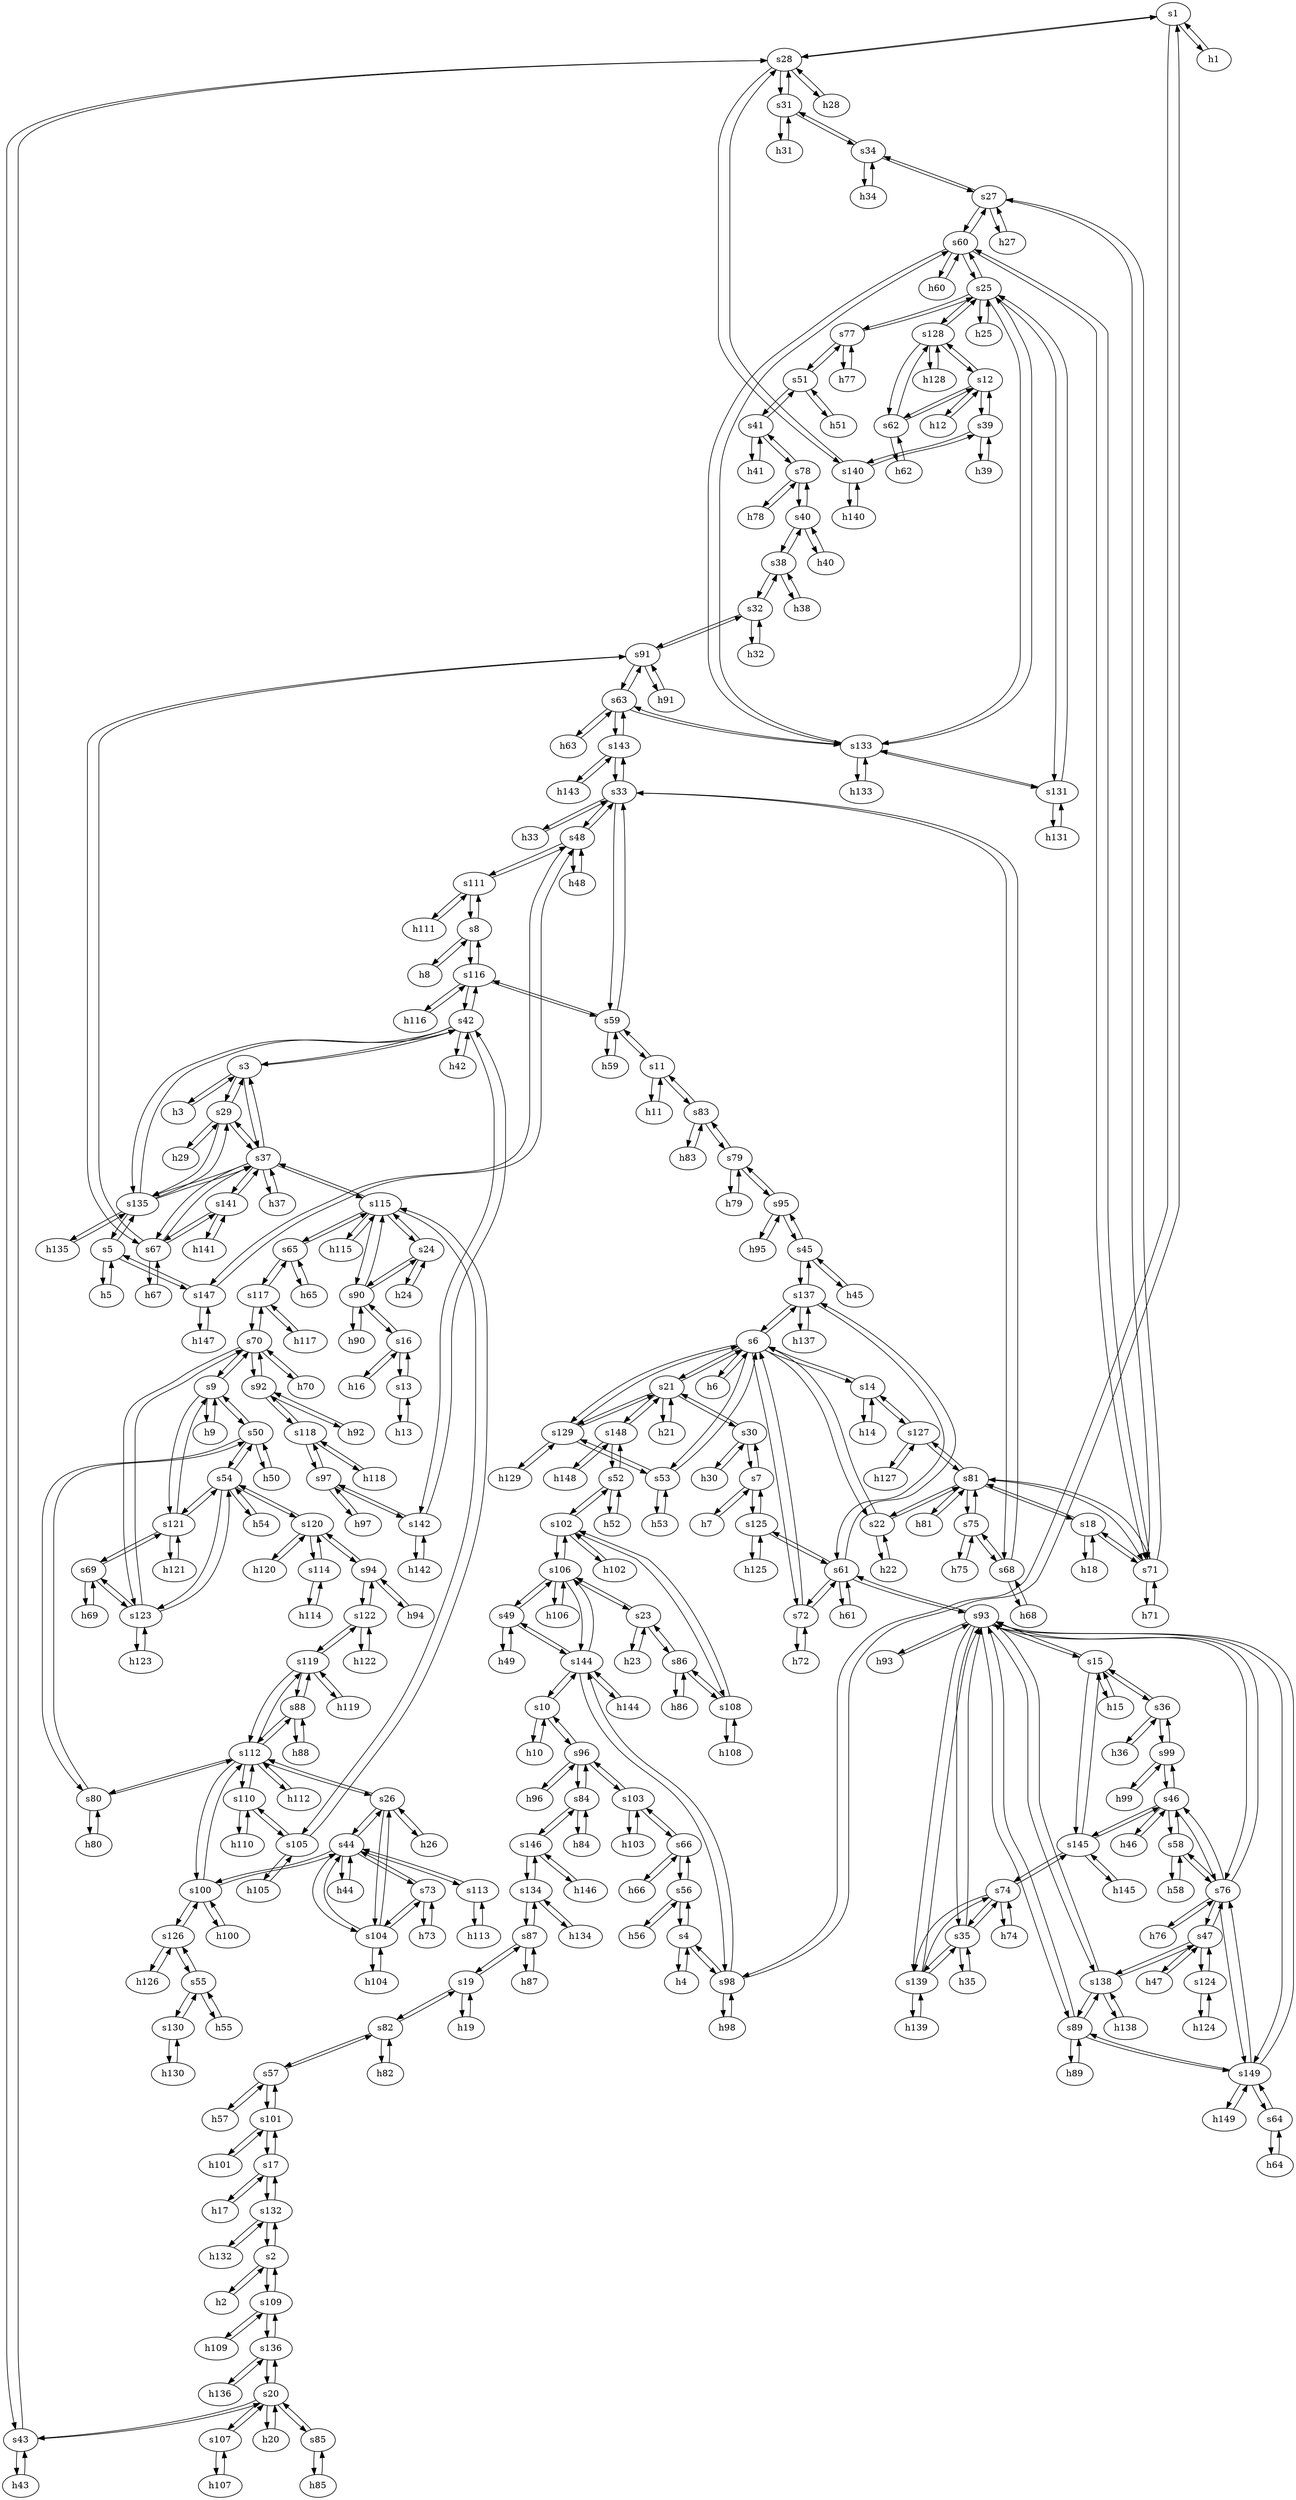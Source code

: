 digraph topology {
s1	[type=switch,id=1,mac="00:00:00:00:01:29",ip="0.0.0.148"];
s2	[type=switch,id=2,mac="00:00:00:00:01:28",ip="0.0.0.147"];
s3	[type=switch,id=3,mac="00:00:00:00:01:27",ip="0.0.0.146"];
s4	[type=switch,id=4,mac="00:00:00:00:01:26",ip="0.0.0.145"];
s5	[type=switch,id=5,mac="00:00:00:00:01:25",ip="0.0.0.144"];
s6	[type=switch,id=6,mac="00:00:00:00:01:24",ip="0.0.0.143"];
s7	[type=switch,id=7,mac="00:00:00:00:01:23",ip="0.0.0.142"];
s8	[type=switch,id=8,mac="00:00:00:00:01:22",ip="0.0.0.141"];
s9	[type=switch,id=9,mac="00:00:00:00:01:21",ip="0.0.0.140"];
s10	[type=switch,id=10,mac="00:00:00:00:01:20",ip="0.0.0.139"];
s11	[type=switch,id=11,mac="00:00:00:00:01:1f",ip="0.0.0.138"];
s12	[type=switch,id=12,mac="00:00:00:00:01:1e",ip="0.0.0.137"];
s13	[type=switch,id=13,mac="00:00:00:00:01:1d",ip="0.0.0.136"];
s14	[type=switch,id=14,mac="00:00:00:00:01:1c",ip="0.0.0.135"];
s15	[type=switch,id=15,mac="00:00:00:00:01:1b",ip="0.0.0.134"];
s16	[type=switch,id=16,mac="00:00:00:00:01:1a",ip="0.0.0.133"];
s17	[type=switch,id=17,mac="00:00:00:00:01:19",ip="0.0.0.132"];
s18	[type=switch,id=18,mac="00:00:00:00:01:18",ip="0.0.0.131"];
s19	[type=switch,id=19,mac="00:00:00:00:01:17",ip="0.0.0.130"];
s20	[type=switch,id=20,mac="00:00:00:00:01:16",ip="0.0.0.129"];
s21	[type=switch,id=21,mac="00:00:00:00:01:15",ip="0.0.0.128"];
s22	[type=switch,id=22,mac="00:00:00:00:01:14",ip="0.0.0.127"];
s23	[type=switch,id=23,mac="00:00:00:00:01:13",ip="0.0.0.126"];
s24	[type=switch,id=24,mac="00:00:00:00:01:12",ip="0.0.0.125"];
s25	[type=switch,id=25,mac="00:00:00:00:01:11",ip="0.0.0.124"];
s26	[type=switch,id=26,mac="00:00:00:00:01:10",ip="0.0.0.123"];
s27	[type=switch,id=27,mac="00:00:00:00:01:0f",ip="0.0.0.122"];
s28	[type=switch,id=28,mac="00:00:00:00:01:0e",ip="0.0.0.121"];
s29	[type=switch,id=29,mac="00:00:00:00:01:0d",ip="0.0.0.120"];
s30	[type=switch,id=30,mac="00:00:00:00:01:0c",ip="0.0.0.119"];
s31	[type=switch,id=31,mac="00:00:00:00:01:0b",ip="0.0.0.118"];
s32	[type=switch,id=32,mac="00:00:00:00:01:0a",ip="0.0.0.117"];
s33	[type=switch,id=33,mac="00:00:00:00:01:09",ip="0.0.0.116"];
s34	[type=switch,id=34,mac="00:00:00:00:01:08",ip="0.0.0.115"];
s35	[type=switch,id=35,mac="00:00:00:00:01:07",ip="0.0.0.114"];
s36	[type=switch,id=36,mac="00:00:00:00:01:06",ip="0.0.0.113"];
s37	[type=switch,id=37,mac="00:00:00:00:01:05",ip="0.0.0.112"];
s38	[type=switch,id=38,mac="00:00:00:00:01:04",ip="0.0.0.111"];
s39	[type=switch,id=39,mac="00:00:00:00:01:03",ip="0.0.0.110"];
s40	[type=switch,id=40,mac="00:00:00:00:01:02",ip="0.0.0.109"];
s41	[type=switch,id=41,mac="00:00:00:00:01:01",ip="0.0.0.108"];
s42	[type=switch,id=42,mac="00:00:00:00:01:00",ip="0.0.0.107"];
s43	[type=switch,id=43,mac="00:00:00:00:00:ff",ip="0.0.0.106"];
s44	[type=switch,id=44,mac="00:00:00:00:00:fe",ip="0.0.0.105"];
s45	[type=switch,id=45,mac="00:00:00:00:00:fd",ip="0.0.0.104"];
s46	[type=switch,id=46,mac="00:00:00:00:00:fc",ip="0.0.0.103"];
s47	[type=switch,id=47,mac="00:00:00:00:00:fb",ip="0.0.0.102"];
s48	[type=switch,id=48,mac="00:00:00:00:00:fa",ip="0.0.0.101"];
s49	[type=switch,id=49,mac="00:00:00:00:00:f9",ip="0.0.0.100"];
s50	[type=switch,id=50,mac="00:00:00:00:00:f8",ip="0.0.0.99"];
s51	[type=switch,id=51,mac="00:00:00:00:00:f7",ip="0.0.0.98"];
s52	[type=switch,id=52,mac="00:00:00:00:00:f6",ip="0.0.0.97"];
s53	[type=switch,id=53,mac="00:00:00:00:00:f5",ip="0.0.0.96"];
s54	[type=switch,id=54,mac="00:00:00:00:00:f4",ip="0.0.0.95"];
s55	[type=switch,id=55,mac="00:00:00:00:00:f3",ip="0.0.0.94"];
s56	[type=switch,id=56,mac="00:00:00:00:00:f2",ip="0.0.0.93"];
s57	[type=switch,id=57,mac="00:00:00:00:00:f1",ip="0.0.0.92"];
s58	[type=switch,id=58,mac="00:00:00:00:00:f0",ip="0.0.0.91"];
s59	[type=switch,id=59,mac="00:00:00:00:00:ef",ip="0.0.0.90"];
s60	[type=switch,id=60,mac="00:00:00:00:00:ee",ip="0.0.0.89"];
s61	[type=switch,id=61,mac="00:00:00:00:00:ed",ip="0.0.0.88"];
s62	[type=switch,id=62,mac="00:00:00:00:00:ec",ip="0.0.0.87"];
s63	[type=switch,id=63,mac="00:00:00:00:00:eb",ip="0.0.0.86"];
s64	[type=switch,id=64,mac="00:00:00:00:00:ea",ip="0.0.0.85"];
s65	[type=switch,id=65,mac="00:00:00:00:00:e9",ip="0.0.0.84"];
s66	[type=switch,id=66,mac="00:00:00:00:00:e8",ip="0.0.0.83"];
s67	[type=switch,id=67,mac="00:00:00:00:00:e7",ip="0.0.0.82"];
s68	[type=switch,id=68,mac="00:00:00:00:00:e6",ip="0.0.0.81"];
s69	[type=switch,id=69,mac="00:00:00:00:00:e5",ip="0.0.0.80"];
s70	[type=switch,id=70,mac="00:00:00:00:00:e4",ip="0.0.0.79"];
s71	[type=switch,id=71,mac="00:00:00:00:00:e3",ip="0.0.0.78"];
s72	[type=switch,id=72,mac="00:00:00:00:00:e2",ip="0.0.0.77"];
s73	[type=switch,id=73,mac="00:00:00:00:00:e1",ip="0.0.0.76"];
s74	[type=switch,id=74,mac="00:00:00:00:00:e0",ip="0.0.0.75"];
s75	[type=switch,id=75,mac="00:00:00:00:00:df",ip="0.0.0.74"];
s76	[type=switch,id=76,mac="00:00:00:00:00:de",ip="0.0.0.73"];
s77	[type=switch,id=77,mac="00:00:00:00:00:dd",ip="0.0.0.72"];
s78	[type=switch,id=78,mac="00:00:00:00:00:dc",ip="0.0.0.71"];
s79	[type=switch,id=79,mac="00:00:00:00:00:db",ip="0.0.0.70"];
s80	[type=switch,id=80,mac="00:00:00:00:00:da",ip="0.0.0.69"];
s81	[type=switch,id=81,mac="00:00:00:00:00:d9",ip="0.0.0.68"];
s82	[type=switch,id=82,mac="00:00:00:00:00:d8",ip="0.0.0.67"];
s83	[type=switch,id=83,mac="00:00:00:00:00:d7",ip="0.0.0.66"];
s84	[type=switch,id=84,mac="00:00:00:00:00:d6",ip="0.0.0.65"];
s85	[type=switch,id=85,mac="00:00:00:00:00:d5",ip="0.0.0.64"];
s86	[type=switch,id=86,mac="00:00:00:00:00:d4",ip="0.0.0.63"];
s87	[type=switch,id=87,mac="00:00:00:00:00:d3",ip="0.0.0.62"];
s88	[type=switch,id=88,mac="00:00:00:00:00:d2",ip="0.0.0.61"];
s89	[type=switch,id=89,mac="00:00:00:00:00:d1",ip="0.0.0.60"];
s90	[type=switch,id=90,mac="00:00:00:00:00:d0",ip="0.0.0.59"];
s91	[type=switch,id=91,mac="00:00:00:00:00:cf",ip="0.0.0.58"];
s92	[type=switch,id=92,mac="00:00:00:00:00:ce",ip="0.0.0.57"];
s93	[type=switch,id=93,mac="00:00:00:00:00:cd",ip="0.0.0.56"];
s94	[type=switch,id=94,mac="00:00:00:00:00:cc",ip="0.0.0.55"];
s95	[type=switch,id=95,mac="00:00:00:00:00:cb",ip="0.0.0.54"];
s96	[type=switch,id=96,mac="00:00:00:00:00:ca",ip="0.0.0.53"];
s97	[type=switch,id=97,mac="00:00:00:00:00:c9",ip="0.0.0.52"];
s98	[type=switch,id=98,mac="00:00:00:00:00:c8",ip="0.0.0.51"];
s99	[type=switch,id=99,mac="00:00:00:00:00:c7",ip="0.0.0.50"];
s100	[type=switch,id=100,mac="00:00:00:00:00:c6",ip="0.0.0.49"];
s101	[type=switch,id=101,mac="00:00:00:00:00:c5",ip="0.0.0.48"];
s102	[type=switch,id=102,mac="00:00:00:00:00:c4",ip="0.0.0.47"];
s103	[type=switch,id=103,mac="00:00:00:00:00:c3",ip="0.0.0.46"];
s104	[type=switch,id=104,mac="00:00:00:00:00:c2",ip="0.0.0.45"];
s105	[type=switch,id=105,mac="00:00:00:00:00:c1",ip="0.0.0.44"];
s106	[type=switch,id=106,mac="00:00:00:00:00:c0",ip="0.0.0.43"];
s107	[type=switch,id=107,mac="00:00:00:00:00:bf",ip="0.0.0.42"];
s108	[type=switch,id=108,mac="00:00:00:00:00:be",ip="0.0.0.41"];
s109	[type=switch,id=109,mac="00:00:00:00:00:bd",ip="0.0.0.40"];
s110	[type=switch,id=110,mac="00:00:00:00:00:bc",ip="0.0.0.39"];
s111	[type=switch,id=111,mac="00:00:00:00:00:bb",ip="0.0.0.38"];
s112	[type=switch,id=112,mac="00:00:00:00:00:ba",ip="0.0.0.37"];
s113	[type=switch,id=113,mac="00:00:00:00:00:b9",ip="0.0.0.36"];
s114	[type=switch,id=114,mac="00:00:00:00:00:b8",ip="0.0.0.35"];
s115	[type=switch,id=115,mac="00:00:00:00:00:b7",ip="0.0.0.34"];
s116	[type=switch,id=116,mac="00:00:00:00:00:b6",ip="0.0.0.33"];
s117	[type=switch,id=117,mac="00:00:00:00:00:b5",ip="0.0.0.32"];
s118	[type=switch,id=118,mac="00:00:00:00:00:b4",ip="0.0.0.31"];
s119	[type=switch,id=119,mac="00:00:00:00:00:b3",ip="0.0.0.30"];
s120	[type=switch,id=120,mac="00:00:00:00:00:b2",ip="0.0.0.29"];
s121	[type=switch,id=121,mac="00:00:00:00:00:b1",ip="0.0.0.28"];
s122	[type=switch,id=122,mac="00:00:00:00:00:b0",ip="0.0.0.27"];
s123	[type=switch,id=123,mac="00:00:00:00:00:af",ip="0.0.0.26"];
s124	[type=switch,id=124,mac="00:00:00:00:00:ae",ip="0.0.0.25"];
s125	[type=switch,id=125,mac="00:00:00:00:00:ad",ip="0.0.0.24"];
s126	[type=switch,id=126,mac="00:00:00:00:00:ac",ip="0.0.0.23"];
s127	[type=switch,id=127,mac="00:00:00:00:00:ab",ip="0.0.0.22"];
s128	[type=switch,id=128,mac="00:00:00:00:00:aa",ip="0.0.0.21"];
s129	[type=switch,id=129,mac="00:00:00:00:00:a9",ip="0.0.0.20"];
s130	[type=switch,id=130,mac="00:00:00:00:00:a8",ip="0.0.0.19"];
s131	[type=switch,id=131,mac="00:00:00:00:00:a7",ip="0.0.0.18"];
s132	[type=switch,id=132,mac="00:00:00:00:00:a6",ip="0.0.0.17"];
s133	[type=switch,id=133,mac="00:00:00:00:00:a5",ip="0.0.0.16"];
s134	[type=switch,id=134,mac="00:00:00:00:00:a4",ip="0.0.0.15"];
s135	[type=switch,id=135,mac="00:00:00:00:00:a3",ip="0.0.0.14"];
s136	[type=switch,id=136,mac="00:00:00:00:00:a2",ip="0.0.0.13"];
s137	[type=switch,id=137,mac="00:00:00:00:00:a1",ip="0.0.0.12"];
s138	[type=switch,id=138,mac="00:00:00:00:00:a0",ip="0.0.0.11"];
s139	[type=switch,id=139,mac="00:00:00:00:00:9f",ip="0.0.0.10"];
s140	[type=switch,id=140,mac="00:00:00:00:00:9e",ip="0.0.0.9"];
s141	[type=switch,id=141,mac="00:00:00:00:00:9d",ip="0.0.0.8"];
s142	[type=switch,id=142,mac="00:00:00:00:00:9c",ip="0.0.0.7"];
s143	[type=switch,id=143,mac="00:00:00:00:00:9b",ip="0.0.0.6"];
s144	[type=switch,id=144,mac="00:00:00:00:00:9a",ip="0.0.0.5"];
s145	[type=switch,id=145,mac="00:00:00:00:00:99",ip="0.0.0.4"];
s146	[type=switch,id=146,mac="00:00:00:00:00:98",ip="0.0.0.3"];
s147	[type=switch,id=147,mac="00:00:00:00:00:97",ip="0.0.0.2"];
s148	[type=switch,id=148,mac="00:00:00:00:00:96",ip="0.0.0.1"];
s149	[type=switch,id=149,mac="00:00:00:00:00:95",ip="0.0.0.0"];
h1	[type=host,mac="00:00:00:00:00:94",ip="0.1.0.148"];
h2	[type=host,mac="00:00:00:00:00:93",ip="0.1.0.147"];
h3	[type=host,mac="00:00:00:00:00:92",ip="0.1.0.146"];
h4	[type=host,mac="00:00:00:00:00:91",ip="0.1.0.145"];
h5	[type=host,mac="00:00:00:00:00:90",ip="0.1.0.144"];
h6	[type=host,mac="00:00:00:00:00:8f",ip="0.1.0.143"];
h7	[type=host,mac="00:00:00:00:00:8e",ip="0.1.0.142"];
h8	[type=host,mac="00:00:00:00:00:8d",ip="0.1.0.141"];
h9	[type=host,mac="00:00:00:00:00:8c",ip="0.1.0.140"];
h10	[type=host,mac="00:00:00:00:00:8b",ip="0.1.0.139"];
h11	[type=host,mac="00:00:00:00:00:8a",ip="0.1.0.138"];
h12	[type=host,mac="00:00:00:00:00:89",ip="0.1.0.137"];
h13	[type=host,mac="00:00:00:00:00:88",ip="0.1.0.136"];
h14	[type=host,mac="00:00:00:00:00:87",ip="0.1.0.135"];
h15	[type=host,mac="00:00:00:00:00:86",ip="0.1.0.134"];
h16	[type=host,mac="00:00:00:00:00:85",ip="0.1.0.133"];
h17	[type=host,mac="00:00:00:00:00:84",ip="0.1.0.132"];
h18	[type=host,mac="00:00:00:00:00:83",ip="0.1.0.131"];
h19	[type=host,mac="00:00:00:00:00:82",ip="0.1.0.130"];
h20	[type=host,mac="00:00:00:00:00:81",ip="0.1.0.129"];
h21	[type=host,mac="00:00:00:00:00:80",ip="0.1.0.128"];
h22	[type=host,mac="00:00:00:00:00:7f",ip="0.1.0.127"];
h23	[type=host,mac="00:00:00:00:00:7e",ip="0.1.0.126"];
h24	[type=host,mac="00:00:00:00:00:7d",ip="0.1.0.125"];
h25	[type=host,mac="00:00:00:00:00:7c",ip="0.1.0.124"];
h26	[type=host,mac="00:00:00:00:00:7b",ip="0.1.0.123"];
h27	[type=host,mac="00:00:00:00:00:7a",ip="0.1.0.122"];
h28	[type=host,mac="00:00:00:00:00:79",ip="0.1.0.121"];
h29	[type=host,mac="00:00:00:00:00:78",ip="0.1.0.120"];
h30	[type=host,mac="00:00:00:00:00:77",ip="0.1.0.119"];
h31	[type=host,mac="00:00:00:00:00:76",ip="0.1.0.118"];
h32	[type=host,mac="00:00:00:00:00:75",ip="0.1.0.117"];
h33	[type=host,mac="00:00:00:00:00:74",ip="0.1.0.116"];
h34	[type=host,mac="00:00:00:00:00:73",ip="0.1.0.115"];
h35	[type=host,mac="00:00:00:00:00:72",ip="0.1.0.114"];
h36	[type=host,mac="00:00:00:00:00:71",ip="0.1.0.113"];
h37	[type=host,mac="00:00:00:00:00:70",ip="0.1.0.112"];
h38	[type=host,mac="00:00:00:00:00:6f",ip="0.1.0.111"];
h39	[type=host,mac="00:00:00:00:00:6e",ip="0.1.0.110"];
h40	[type=host,mac="00:00:00:00:00:6d",ip="0.1.0.109"];
h41	[type=host,mac="00:00:00:00:00:6c",ip="0.1.0.108"];
h42	[type=host,mac="00:00:00:00:00:6b",ip="0.1.0.107"];
h43	[type=host,mac="00:00:00:00:00:6a",ip="0.1.0.106"];
h44	[type=host,mac="00:00:00:00:00:69",ip="0.1.0.105"];
h45	[type=host,mac="00:00:00:00:00:68",ip="0.1.0.104"];
h46	[type=host,mac="00:00:00:00:00:67",ip="0.1.0.103"];
h47	[type=host,mac="00:00:00:00:00:66",ip="0.1.0.102"];
h48	[type=host,mac="00:00:00:00:00:65",ip="0.1.0.101"];
h49	[type=host,mac="00:00:00:00:00:64",ip="0.1.0.100"];
h50	[type=host,mac="00:00:00:00:00:63",ip="0.1.0.99"];
h51	[type=host,mac="00:00:00:00:00:62",ip="0.1.0.98"];
h52	[type=host,mac="00:00:00:00:00:61",ip="0.1.0.97"];
h53	[type=host,mac="00:00:00:00:00:60",ip="0.1.0.96"];
h54	[type=host,mac="00:00:00:00:00:5f",ip="0.1.0.95"];
h55	[type=host,mac="00:00:00:00:00:5e",ip="0.1.0.94"];
h56	[type=host,mac="00:00:00:00:00:5d",ip="0.1.0.93"];
h57	[type=host,mac="00:00:00:00:00:5c",ip="0.1.0.92"];
h58	[type=host,mac="00:00:00:00:00:5b",ip="0.1.0.91"];
h59	[type=host,mac="00:00:00:00:00:5a",ip="0.1.0.90"];
h60	[type=host,mac="00:00:00:00:00:59",ip="0.1.0.89"];
h61	[type=host,mac="00:00:00:00:00:58",ip="0.1.0.88"];
h62	[type=host,mac="00:00:00:00:00:57",ip="0.1.0.87"];
h63	[type=host,mac="00:00:00:00:00:56",ip="0.1.0.86"];
h64	[type=host,mac="00:00:00:00:00:55",ip="0.1.0.85"];
h65	[type=host,mac="00:00:00:00:00:54",ip="0.1.0.84"];
h66	[type=host,mac="00:00:00:00:00:53",ip="0.1.0.83"];
h67	[type=host,mac="00:00:00:00:00:52",ip="0.1.0.82"];
h68	[type=host,mac="00:00:00:00:00:51",ip="0.1.0.81"];
h69	[type=host,mac="00:00:00:00:00:50",ip="0.1.0.80"];
h70	[type=host,mac="00:00:00:00:00:4f",ip="0.1.0.79"];
h71	[type=host,mac="00:00:00:00:00:4e",ip="0.1.0.78"];
h72	[type=host,mac="00:00:00:00:00:4d",ip="0.1.0.77"];
h73	[type=host,mac="00:00:00:00:00:4c",ip="0.1.0.76"];
h74	[type=host,mac="00:00:00:00:00:4b",ip="0.1.0.75"];
h75	[type=host,mac="00:00:00:00:00:4a",ip="0.1.0.74"];
h76	[type=host,mac="00:00:00:00:00:49",ip="0.1.0.73"];
h77	[type=host,mac="00:00:00:00:00:48",ip="0.1.0.72"];
h78	[type=host,mac="00:00:00:00:00:47",ip="0.1.0.71"];
h79	[type=host,mac="00:00:00:00:00:46",ip="0.1.0.70"];
h80	[type=host,mac="00:00:00:00:00:45",ip="0.1.0.69"];
h81	[type=host,mac="00:00:00:00:00:44",ip="0.1.0.68"];
h82	[type=host,mac="00:00:00:00:00:43",ip="0.1.0.67"];
h83	[type=host,mac="00:00:00:00:00:42",ip="0.1.0.66"];
h84	[type=host,mac="00:00:00:00:00:41",ip="0.1.0.65"];
h85	[type=host,mac="00:00:00:00:00:40",ip="0.1.0.64"];
h86	[type=host,mac="00:00:00:00:00:3f",ip="0.1.0.63"];
h87	[type=host,mac="00:00:00:00:00:3e",ip="0.1.0.62"];
h88	[type=host,mac="00:00:00:00:00:3d",ip="0.1.0.61"];
h89	[type=host,mac="00:00:00:00:00:3c",ip="0.1.0.60"];
h90	[type=host,mac="00:00:00:00:00:3b",ip="0.1.0.59"];
h91	[type=host,mac="00:00:00:00:00:3a",ip="0.1.0.58"];
h92	[type=host,mac="00:00:00:00:00:39",ip="0.1.0.57"];
h93	[type=host,mac="00:00:00:00:00:38",ip="0.1.0.56"];
h94	[type=host,mac="00:00:00:00:00:37",ip="0.1.0.55"];
h95	[type=host,mac="00:00:00:00:00:36",ip="0.1.0.54"];
h96	[type=host,mac="00:00:00:00:00:35",ip="0.1.0.53"];
h97	[type=host,mac="00:00:00:00:00:34",ip="0.1.0.52"];
h98	[type=host,mac="00:00:00:00:00:33",ip="0.1.0.51"];
h99	[type=host,mac="00:00:00:00:00:32",ip="0.1.0.50"];
h100	[type=host,mac="00:00:00:00:00:31",ip="0.1.0.49"];
h101	[type=host,mac="00:00:00:00:00:30",ip="0.1.0.48"];
h102	[type=host,mac="00:00:00:00:00:2f",ip="0.1.0.47"];
h103	[type=host,mac="00:00:00:00:00:2e",ip="0.1.0.46"];
h104	[type=host,mac="00:00:00:00:00:2d",ip="0.1.0.45"];
h105	[type=host,mac="00:00:00:00:00:2c",ip="0.1.0.44"];
h106	[type=host,mac="00:00:00:00:00:2b",ip="0.1.0.43"];
h107	[type=host,mac="00:00:00:00:00:2a",ip="0.1.0.42"];
h108	[type=host,mac="00:00:00:00:00:29",ip="0.1.0.41"];
h109	[type=host,mac="00:00:00:00:00:28",ip="0.1.0.40"];
h110	[type=host,mac="00:00:00:00:00:27",ip="0.1.0.39"];
h111	[type=host,mac="00:00:00:00:00:26",ip="0.1.0.38"];
h112	[type=host,mac="00:00:00:00:00:25",ip="0.1.0.37"];
h113	[type=host,mac="00:00:00:00:00:24",ip="0.1.0.36"];
h114	[type=host,mac="00:00:00:00:00:23",ip="0.1.0.35"];
h115	[type=host,mac="00:00:00:00:00:22",ip="0.1.0.34"];
h116	[type=host,mac="00:00:00:00:00:21",ip="0.1.0.33"];
h117	[type=host,mac="00:00:00:00:00:20",ip="0.1.0.32"];
h118	[type=host,mac="00:00:00:00:00:1f",ip="0.1.0.31"];
h119	[type=host,mac="00:00:00:00:00:1e",ip="0.1.0.30"];
h120	[type=host,mac="00:00:00:00:00:1d",ip="0.1.0.29"];
h121	[type=host,mac="00:00:00:00:00:1c",ip="0.1.0.28"];
h122	[type=host,mac="00:00:00:00:00:1b",ip="0.1.0.27"];
h123	[type=host,mac="00:00:00:00:00:1a",ip="0.1.0.26"];
h124	[type=host,mac="00:00:00:00:00:19",ip="0.1.0.25"];
h125	[type=host,mac="00:00:00:00:00:18",ip="0.1.0.24"];
h126	[type=host,mac="00:00:00:00:00:17",ip="0.1.0.23"];
h127	[type=host,mac="00:00:00:00:00:16",ip="0.1.0.22"];
h128	[type=host,mac="00:00:00:00:00:15",ip="0.1.0.21"];
h129	[type=host,mac="00:00:00:00:00:14",ip="0.1.0.20"];
h130	[type=host,mac="00:00:00:00:00:13",ip="0.1.0.19"];
h131	[type=host,mac="00:00:00:00:00:12",ip="0.1.0.18"];
h132	[type=host,mac="00:00:00:00:00:11",ip="0.1.0.17"];
h133	[type=host,mac="00:00:00:00:00:10",ip="0.1.0.16"];
h134	[type=host,mac="00:00:00:00:00:0f",ip="0.1.0.15"];
h135	[type=host,mac="00:00:00:00:00:0e",ip="0.1.0.14"];
h136	[type=host,mac="00:00:00:00:00:0d",ip="0.1.0.13"];
h137	[type=host,mac="00:00:00:00:00:0c",ip="0.1.0.12"];
h138	[type=host,mac="00:00:00:00:00:0b",ip="0.1.0.11"];
h139	[type=host,mac="00:00:00:00:00:0a",ip="0.1.0.10"];
h140	[type=host,mac="00:00:00:00:00:09",ip="0.1.0.9"];
h141	[type=host,mac="00:00:00:00:00:08",ip="0.1.0.8"];
h142	[type=host,mac="00:00:00:00:00:07",ip="0.1.0.7"];
h143	[type=host,mac="00:00:00:00:00:06",ip="0.1.0.6"];
h144	[type=host,mac="00:00:00:00:00:05",ip="0.1.0.5"];
h145	[type=host,mac="00:00:00:00:00:04",ip="0.1.0.4"];
h146	[type=host,mac="00:00:00:00:00:03",ip="0.1.0.3"];
h147	[type=host,mac="00:00:00:00:00:02",ip="0.1.0.2"];
h148	[type=host,mac="00:00:00:00:00:01",ip="0.1.0.1"];
h149	[type=host,mac="00:00:00:00:00:00",ip="0.1.0.0"];
h1 -> s1	[src_port=0, dst_port=0, cost=1, capacity="100Gbps"];
s1 -> h1	[src_port=0, dst_port=0, cost=1, capacity="100Gbps"];
h2 -> s2	[src_port=0, dst_port=0, cost=1, capacity="100Gbps"];
s2 -> h2	[src_port=0, dst_port=0, cost=1, capacity="100Gbps"];
h3 -> s3	[src_port=0, dst_port=0, cost=1, capacity="100Gbps"];
s3 -> h3	[src_port=0, dst_port=0, cost=1, capacity="100Gbps"];
h4 -> s4	[src_port=0, dst_port=0, cost=1, capacity="100Gbps"];
s4 -> h4	[src_port=0, dst_port=0, cost=1, capacity="100Gbps"];
h5 -> s5	[src_port=0, dst_port=0, cost=1, capacity="100Gbps"];
s5 -> h5	[src_port=0, dst_port=0, cost=1, capacity="100Gbps"];
h6 -> s6	[src_port=0, dst_port=0, cost=1, capacity="100Gbps"];
s6 -> h6	[src_port=0, dst_port=0, cost=1, capacity="100Gbps"];
h7 -> s7	[src_port=0, dst_port=0, cost=1, capacity="100Gbps"];
s7 -> h7	[src_port=0, dst_port=0, cost=1, capacity="100Gbps"];
h8 -> s8	[src_port=0, dst_port=0, cost=1, capacity="100Gbps"];
s8 -> h8	[src_port=0, dst_port=0, cost=1, capacity="100Gbps"];
h9 -> s9	[src_port=0, dst_port=0, cost=1, capacity="100Gbps"];
s9 -> h9	[src_port=0, dst_port=0, cost=1, capacity="100Gbps"];
h10 -> s10	[src_port=0, dst_port=0, cost=1, capacity="100Gbps"];
s10 -> h10	[src_port=0, dst_port=0, cost=1, capacity="100Gbps"];
h11 -> s11	[src_port=0, dst_port=0, cost=1, capacity="100Gbps"];
s11 -> h11	[src_port=0, dst_port=0, cost=1, capacity="100Gbps"];
h12 -> s12	[src_port=0, dst_port=0, cost=1, capacity="100Gbps"];
s12 -> h12	[src_port=0, dst_port=0, cost=1, capacity="100Gbps"];
h13 -> s13	[src_port=0, dst_port=0, cost=1, capacity="100Gbps"];
s13 -> h13	[src_port=0, dst_port=0, cost=1, capacity="100Gbps"];
h14 -> s14	[src_port=0, dst_port=0, cost=1, capacity="100Gbps"];
s14 -> h14	[src_port=0, dst_port=0, cost=1, capacity="100Gbps"];
h15 -> s15	[src_port=0, dst_port=0, cost=1, capacity="100Gbps"];
s15 -> h15	[src_port=0, dst_port=0, cost=1, capacity="100Gbps"];
h16 -> s16	[src_port=0, dst_port=0, cost=1, capacity="100Gbps"];
s16 -> h16	[src_port=0, dst_port=0, cost=1, capacity="100Gbps"];
h17 -> s17	[src_port=0, dst_port=0, cost=1, capacity="100Gbps"];
s17 -> h17	[src_port=0, dst_port=0, cost=1, capacity="100Gbps"];
h18 -> s18	[src_port=0, dst_port=0, cost=1, capacity="100Gbps"];
s18 -> h18	[src_port=0, dst_port=0, cost=1, capacity="100Gbps"];
h19 -> s19	[src_port=0, dst_port=0, cost=1, capacity="100Gbps"];
s19 -> h19	[src_port=0, dst_port=0, cost=1, capacity="100Gbps"];
h20 -> s20	[src_port=0, dst_port=0, cost=1, capacity="100Gbps"];
s20 -> h20	[src_port=0, dst_port=0, cost=1, capacity="100Gbps"];
h21 -> s21	[src_port=0, dst_port=0, cost=1, capacity="100Gbps"];
s21 -> h21	[src_port=0, dst_port=0, cost=1, capacity="100Gbps"];
h22 -> s22	[src_port=0, dst_port=0, cost=1, capacity="100Gbps"];
s22 -> h22	[src_port=0, dst_port=0, cost=1, capacity="100Gbps"];
h23 -> s23	[src_port=0, dst_port=0, cost=1, capacity="100Gbps"];
s23 -> h23	[src_port=0, dst_port=0, cost=1, capacity="100Gbps"];
h24 -> s24	[src_port=0, dst_port=0, cost=1, capacity="100Gbps"];
s24 -> h24	[src_port=0, dst_port=0, cost=1, capacity="100Gbps"];
h25 -> s25	[src_port=0, dst_port=0, cost=1, capacity="100Gbps"];
s25 -> h25	[src_port=0, dst_port=0, cost=1, capacity="100Gbps"];
h26 -> s26	[src_port=0, dst_port=0, cost=1, capacity="100Gbps"];
s26 -> h26	[src_port=0, dst_port=0, cost=1, capacity="100Gbps"];
h27 -> s27	[src_port=0, dst_port=0, cost=1, capacity="100Gbps"];
s27 -> h27	[src_port=0, dst_port=0, cost=1, capacity="100Gbps"];
h28 -> s28	[src_port=0, dst_port=0, cost=1, capacity="100Gbps"];
s28 -> h28	[src_port=0, dst_port=0, cost=1, capacity="100Gbps"];
h29 -> s29	[src_port=0, dst_port=0, cost=1, capacity="100Gbps"];
s29 -> h29	[src_port=0, dst_port=0, cost=1, capacity="100Gbps"];
h30 -> s30	[src_port=0, dst_port=0, cost=1, capacity="100Gbps"];
s30 -> h30	[src_port=0, dst_port=0, cost=1, capacity="100Gbps"];
h31 -> s31	[src_port=0, dst_port=0, cost=1, capacity="100Gbps"];
s31 -> h31	[src_port=0, dst_port=0, cost=1, capacity="100Gbps"];
h32 -> s32	[src_port=0, dst_port=0, cost=1, capacity="100Gbps"];
s32 -> h32	[src_port=0, dst_port=0, cost=1, capacity="100Gbps"];
h33 -> s33	[src_port=0, dst_port=0, cost=1, capacity="100Gbps"];
s33 -> h33	[src_port=0, dst_port=0, cost=1, capacity="100Gbps"];
h34 -> s34	[src_port=0, dst_port=0, cost=1, capacity="100Gbps"];
s34 -> h34	[src_port=0, dst_port=0, cost=1, capacity="100Gbps"];
h35 -> s35	[src_port=0, dst_port=0, cost=1, capacity="100Gbps"];
s35 -> h35	[src_port=0, dst_port=0, cost=1, capacity="100Gbps"];
h36 -> s36	[src_port=0, dst_port=0, cost=1, capacity="100Gbps"];
s36 -> h36	[src_port=0, dst_port=0, cost=1, capacity="100Gbps"];
h37 -> s37	[src_port=0, dst_port=0, cost=1, capacity="100Gbps"];
s37 -> h37	[src_port=0, dst_port=0, cost=1, capacity="100Gbps"];
h38 -> s38	[src_port=0, dst_port=0, cost=1, capacity="100Gbps"];
s38 -> h38	[src_port=0, dst_port=0, cost=1, capacity="100Gbps"];
h39 -> s39	[src_port=0, dst_port=0, cost=1, capacity="100Gbps"];
s39 -> h39	[src_port=0, dst_port=0, cost=1, capacity="100Gbps"];
h40 -> s40	[src_port=0, dst_port=0, cost=1, capacity="100Gbps"];
s40 -> h40	[src_port=0, dst_port=0, cost=1, capacity="100Gbps"];
h41 -> s41	[src_port=0, dst_port=0, cost=1, capacity="100Gbps"];
s41 -> h41	[src_port=0, dst_port=0, cost=1, capacity="100Gbps"];
h42 -> s42	[src_port=0, dst_port=0, cost=1, capacity="100Gbps"];
s42 -> h42	[src_port=0, dst_port=0, cost=1, capacity="100Gbps"];
h43 -> s43	[src_port=0, dst_port=0, cost=1, capacity="100Gbps"];
s43 -> h43	[src_port=0, dst_port=0, cost=1, capacity="100Gbps"];
h44 -> s44	[src_port=0, dst_port=0, cost=1, capacity="100Gbps"];
s44 -> h44	[src_port=0, dst_port=0, cost=1, capacity="100Gbps"];
h45 -> s45	[src_port=0, dst_port=0, cost=1, capacity="100Gbps"];
s45 -> h45	[src_port=0, dst_port=0, cost=1, capacity="100Gbps"];
h46 -> s46	[src_port=0, dst_port=0, cost=1, capacity="100Gbps"];
s46 -> h46	[src_port=0, dst_port=0, cost=1, capacity="100Gbps"];
h47 -> s47	[src_port=0, dst_port=0, cost=1, capacity="100Gbps"];
s47 -> h47	[src_port=0, dst_port=0, cost=1, capacity="100Gbps"];
h48 -> s48	[src_port=0, dst_port=0, cost=1, capacity="100Gbps"];
s48 -> h48	[src_port=0, dst_port=0, cost=1, capacity="100Gbps"];
h49 -> s49	[src_port=0, dst_port=0, cost=1, capacity="100Gbps"];
s49 -> h49	[src_port=0, dst_port=0, cost=1, capacity="100Gbps"];
h50 -> s50	[src_port=0, dst_port=0, cost=1, capacity="100Gbps"];
s50 -> h50	[src_port=0, dst_port=0, cost=1, capacity="100Gbps"];
h51 -> s51	[src_port=0, dst_port=0, cost=1, capacity="100Gbps"];
s51 -> h51	[src_port=0, dst_port=0, cost=1, capacity="100Gbps"];
h52 -> s52	[src_port=0, dst_port=0, cost=1, capacity="100Gbps"];
s52 -> h52	[src_port=0, dst_port=0, cost=1, capacity="100Gbps"];
h53 -> s53	[src_port=0, dst_port=0, cost=1, capacity="100Gbps"];
s53 -> h53	[src_port=0, dst_port=0, cost=1, capacity="100Gbps"];
h54 -> s54	[src_port=0, dst_port=0, cost=1, capacity="100Gbps"];
s54 -> h54	[src_port=0, dst_port=0, cost=1, capacity="100Gbps"];
h55 -> s55	[src_port=0, dst_port=0, cost=1, capacity="100Gbps"];
s55 -> h55	[src_port=0, dst_port=0, cost=1, capacity="100Gbps"];
h56 -> s56	[src_port=0, dst_port=0, cost=1, capacity="100Gbps"];
s56 -> h56	[src_port=0, dst_port=0, cost=1, capacity="100Gbps"];
h57 -> s57	[src_port=0, dst_port=0, cost=1, capacity="100Gbps"];
s57 -> h57	[src_port=0, dst_port=0, cost=1, capacity="100Gbps"];
h58 -> s58	[src_port=0, dst_port=0, cost=1, capacity="100Gbps"];
s58 -> h58	[src_port=0, dst_port=0, cost=1, capacity="100Gbps"];
h59 -> s59	[src_port=0, dst_port=0, cost=1, capacity="100Gbps"];
s59 -> h59	[src_port=0, dst_port=0, cost=1, capacity="100Gbps"];
h60 -> s60	[src_port=0, dst_port=0, cost=1, capacity="100Gbps"];
s60 -> h60	[src_port=0, dst_port=0, cost=1, capacity="100Gbps"];
h61 -> s61	[src_port=0, dst_port=0, cost=1, capacity="100Gbps"];
s61 -> h61	[src_port=0, dst_port=0, cost=1, capacity="100Gbps"];
h62 -> s62	[src_port=0, dst_port=0, cost=1, capacity="100Gbps"];
s62 -> h62	[src_port=0, dst_port=0, cost=1, capacity="100Gbps"];
h63 -> s63	[src_port=0, dst_port=0, cost=1, capacity="100Gbps"];
s63 -> h63	[src_port=0, dst_port=0, cost=1, capacity="100Gbps"];
h64 -> s64	[src_port=0, dst_port=0, cost=1, capacity="100Gbps"];
s64 -> h64	[src_port=0, dst_port=0, cost=1, capacity="100Gbps"];
h65 -> s65	[src_port=0, dst_port=0, cost=1, capacity="100Gbps"];
s65 -> h65	[src_port=0, dst_port=0, cost=1, capacity="100Gbps"];
h66 -> s66	[src_port=0, dst_port=0, cost=1, capacity="100Gbps"];
s66 -> h66	[src_port=0, dst_port=0, cost=1, capacity="100Gbps"];
h67 -> s67	[src_port=0, dst_port=0, cost=1, capacity="100Gbps"];
s67 -> h67	[src_port=0, dst_port=0, cost=1, capacity="100Gbps"];
h68 -> s68	[src_port=0, dst_port=0, cost=1, capacity="100Gbps"];
s68 -> h68	[src_port=0, dst_port=0, cost=1, capacity="100Gbps"];
h69 -> s69	[src_port=0, dst_port=0, cost=1, capacity="100Gbps"];
s69 -> h69	[src_port=0, dst_port=0, cost=1, capacity="100Gbps"];
h70 -> s70	[src_port=0, dst_port=0, cost=1, capacity="100Gbps"];
s70 -> h70	[src_port=0, dst_port=0, cost=1, capacity="100Gbps"];
h71 -> s71	[src_port=0, dst_port=0, cost=1, capacity="100Gbps"];
s71 -> h71	[src_port=0, dst_port=0, cost=1, capacity="100Gbps"];
h72 -> s72	[src_port=0, dst_port=0, cost=1, capacity="100Gbps"];
s72 -> h72	[src_port=0, dst_port=0, cost=1, capacity="100Gbps"];
h73 -> s73	[src_port=0, dst_port=0, cost=1, capacity="100Gbps"];
s73 -> h73	[src_port=0, dst_port=0, cost=1, capacity="100Gbps"];
h74 -> s74	[src_port=0, dst_port=0, cost=1, capacity="100Gbps"];
s74 -> h74	[src_port=0, dst_port=0, cost=1, capacity="100Gbps"];
h75 -> s75	[src_port=0, dst_port=0, cost=1, capacity="100Gbps"];
s75 -> h75	[src_port=0, dst_port=0, cost=1, capacity="100Gbps"];
h76 -> s76	[src_port=0, dst_port=0, cost=1, capacity="100Gbps"];
s76 -> h76	[src_port=0, dst_port=0, cost=1, capacity="100Gbps"];
h77 -> s77	[src_port=0, dst_port=0, cost=1, capacity="100Gbps"];
s77 -> h77	[src_port=0, dst_port=0, cost=1, capacity="100Gbps"];
h78 -> s78	[src_port=0, dst_port=0, cost=1, capacity="100Gbps"];
s78 -> h78	[src_port=0, dst_port=0, cost=1, capacity="100Gbps"];
h79 -> s79	[src_port=0, dst_port=0, cost=1, capacity="100Gbps"];
s79 -> h79	[src_port=0, dst_port=0, cost=1, capacity="100Gbps"];
h80 -> s80	[src_port=0, dst_port=0, cost=1, capacity="100Gbps"];
s80 -> h80	[src_port=0, dst_port=0, cost=1, capacity="100Gbps"];
h81 -> s81	[src_port=0, dst_port=0, cost=1, capacity="100Gbps"];
s81 -> h81	[src_port=0, dst_port=0, cost=1, capacity="100Gbps"];
h82 -> s82	[src_port=0, dst_port=0, cost=1, capacity="100Gbps"];
s82 -> h82	[src_port=0, dst_port=0, cost=1, capacity="100Gbps"];
h83 -> s83	[src_port=0, dst_port=0, cost=1, capacity="100Gbps"];
s83 -> h83	[src_port=0, dst_port=0, cost=1, capacity="100Gbps"];
h84 -> s84	[src_port=0, dst_port=0, cost=1, capacity="100Gbps"];
s84 -> h84	[src_port=0, dst_port=0, cost=1, capacity="100Gbps"];
h85 -> s85	[src_port=0, dst_port=0, cost=1, capacity="100Gbps"];
s85 -> h85	[src_port=0, dst_port=0, cost=1, capacity="100Gbps"];
h86 -> s86	[src_port=0, dst_port=0, cost=1, capacity="100Gbps"];
s86 -> h86	[src_port=0, dst_port=0, cost=1, capacity="100Gbps"];
h87 -> s87	[src_port=0, dst_port=0, cost=1, capacity="100Gbps"];
s87 -> h87	[src_port=0, dst_port=0, cost=1, capacity="100Gbps"];
h88 -> s88	[src_port=0, dst_port=0, cost=1, capacity="100Gbps"];
s88 -> h88	[src_port=0, dst_port=0, cost=1, capacity="100Gbps"];
h89 -> s89	[src_port=0, dst_port=0, cost=1, capacity="100Gbps"];
s89 -> h89	[src_port=0, dst_port=0, cost=1, capacity="100Gbps"];
h90 -> s90	[src_port=0, dst_port=0, cost=1, capacity="100Gbps"];
s90 -> h90	[src_port=0, dst_port=0, cost=1, capacity="100Gbps"];
h91 -> s91	[src_port=0, dst_port=0, cost=1, capacity="100Gbps"];
s91 -> h91	[src_port=0, dst_port=0, cost=1, capacity="100Gbps"];
h92 -> s92	[src_port=0, dst_port=0, cost=1, capacity="100Gbps"];
s92 -> h92	[src_port=0, dst_port=0, cost=1, capacity="100Gbps"];
h93 -> s93	[src_port=0, dst_port=0, cost=1, capacity="100Gbps"];
s93 -> h93	[src_port=0, dst_port=0, cost=1, capacity="100Gbps"];
h94 -> s94	[src_port=0, dst_port=0, cost=1, capacity="100Gbps"];
s94 -> h94	[src_port=0, dst_port=0, cost=1, capacity="100Gbps"];
h95 -> s95	[src_port=0, dst_port=0, cost=1, capacity="100Gbps"];
s95 -> h95	[src_port=0, dst_port=0, cost=1, capacity="100Gbps"];
h96 -> s96	[src_port=0, dst_port=0, cost=1, capacity="100Gbps"];
s96 -> h96	[src_port=0, dst_port=0, cost=1, capacity="100Gbps"];
h97 -> s97	[src_port=0, dst_port=0, cost=1, capacity="100Gbps"];
s97 -> h97	[src_port=0, dst_port=0, cost=1, capacity="100Gbps"];
h98 -> s98	[src_port=0, dst_port=0, cost=1, capacity="100Gbps"];
s98 -> h98	[src_port=0, dst_port=0, cost=1, capacity="100Gbps"];
h99 -> s99	[src_port=0, dst_port=0, cost=1, capacity="100Gbps"];
s99 -> h99	[src_port=0, dst_port=0, cost=1, capacity="100Gbps"];
h100 -> s100	[src_port=0, dst_port=0, cost=1, capacity="100Gbps"];
s100 -> h100	[src_port=0, dst_port=0, cost=1, capacity="100Gbps"];
h101 -> s101	[src_port=0, dst_port=0, cost=1, capacity="100Gbps"];
s101 -> h101	[src_port=0, dst_port=0, cost=1, capacity="100Gbps"];
h102 -> s102	[src_port=0, dst_port=0, cost=1, capacity="100Gbps"];
s102 -> h102	[src_port=0, dst_port=0, cost=1, capacity="100Gbps"];
h103 -> s103	[src_port=0, dst_port=0, cost=1, capacity="100Gbps"];
s103 -> h103	[src_port=0, dst_port=0, cost=1, capacity="100Gbps"];
h104 -> s104	[src_port=0, dst_port=0, cost=1, capacity="100Gbps"];
s104 -> h104	[src_port=0, dst_port=0, cost=1, capacity="100Gbps"];
h105 -> s105	[src_port=0, dst_port=0, cost=1, capacity="100Gbps"];
s105 -> h105	[src_port=0, dst_port=0, cost=1, capacity="100Gbps"];
h106 -> s106	[src_port=0, dst_port=0, cost=1, capacity="100Gbps"];
s106 -> h106	[src_port=0, dst_port=0, cost=1, capacity="100Gbps"];
h107 -> s107	[src_port=0, dst_port=0, cost=1, capacity="100Gbps"];
s107 -> h107	[src_port=0, dst_port=0, cost=1, capacity="100Gbps"];
h108 -> s108	[src_port=0, dst_port=0, cost=1, capacity="100Gbps"];
s108 -> h108	[src_port=0, dst_port=0, cost=1, capacity="100Gbps"];
h109 -> s109	[src_port=0, dst_port=0, cost=1, capacity="100Gbps"];
s109 -> h109	[src_port=0, dst_port=0, cost=1, capacity="100Gbps"];
h110 -> s110	[src_port=0, dst_port=0, cost=1, capacity="100Gbps"];
s110 -> h110	[src_port=0, dst_port=0, cost=1, capacity="100Gbps"];
h111 -> s111	[src_port=0, dst_port=0, cost=1, capacity="100Gbps"];
s111 -> h111	[src_port=0, dst_port=0, cost=1, capacity="100Gbps"];
h112 -> s112	[src_port=0, dst_port=0, cost=1, capacity="100Gbps"];
s112 -> h112	[src_port=0, dst_port=0, cost=1, capacity="100Gbps"];
h113 -> s113	[src_port=0, dst_port=0, cost=1, capacity="100Gbps"];
s113 -> h113	[src_port=0, dst_port=0, cost=1, capacity="100Gbps"];
h114 -> s114	[src_port=0, dst_port=0, cost=1, capacity="100Gbps"];
s114 -> h114	[src_port=0, dst_port=0, cost=1, capacity="100Gbps"];
h115 -> s115	[src_port=0, dst_port=0, cost=1, capacity="100Gbps"];
s115 -> h115	[src_port=0, dst_port=0, cost=1, capacity="100Gbps"];
h116 -> s116	[src_port=0, dst_port=0, cost=1, capacity="100Gbps"];
s116 -> h116	[src_port=0, dst_port=0, cost=1, capacity="100Gbps"];
h117 -> s117	[src_port=0, dst_port=0, cost=1, capacity="100Gbps"];
s117 -> h117	[src_port=0, dst_port=0, cost=1, capacity="100Gbps"];
h118 -> s118	[src_port=0, dst_port=0, cost=1, capacity="100Gbps"];
s118 -> h118	[src_port=0, dst_port=0, cost=1, capacity="100Gbps"];
h119 -> s119	[src_port=0, dst_port=0, cost=1, capacity="100Gbps"];
s119 -> h119	[src_port=0, dst_port=0, cost=1, capacity="100Gbps"];
h120 -> s120	[src_port=0, dst_port=0, cost=1, capacity="100Gbps"];
s120 -> h120	[src_port=0, dst_port=0, cost=1, capacity="100Gbps"];
h121 -> s121	[src_port=0, dst_port=0, cost=1, capacity="100Gbps"];
s121 -> h121	[src_port=0, dst_port=0, cost=1, capacity="100Gbps"];
h122 -> s122	[src_port=0, dst_port=0, cost=1, capacity="100Gbps"];
s122 -> h122	[src_port=0, dst_port=0, cost=1, capacity="100Gbps"];
h123 -> s123	[src_port=0, dst_port=0, cost=1, capacity="100Gbps"];
s123 -> h123	[src_port=0, dst_port=0, cost=1, capacity="100Gbps"];
h124 -> s124	[src_port=0, dst_port=0, cost=1, capacity="100Gbps"];
s124 -> h124	[src_port=0, dst_port=0, cost=1, capacity="100Gbps"];
h125 -> s125	[src_port=0, dst_port=0, cost=1, capacity="100Gbps"];
s125 -> h125	[src_port=0, dst_port=0, cost=1, capacity="100Gbps"];
h126 -> s126	[src_port=0, dst_port=0, cost=1, capacity="100Gbps"];
s126 -> h126	[src_port=0, dst_port=0, cost=1, capacity="100Gbps"];
h127 -> s127	[src_port=0, dst_port=0, cost=1, capacity="100Gbps"];
s127 -> h127	[src_port=0, dst_port=0, cost=1, capacity="100Gbps"];
h128 -> s128	[src_port=0, dst_port=0, cost=1, capacity="100Gbps"];
s128 -> h128	[src_port=0, dst_port=0, cost=1, capacity="100Gbps"];
h129 -> s129	[src_port=0, dst_port=0, cost=1, capacity="100Gbps"];
s129 -> h129	[src_port=0, dst_port=0, cost=1, capacity="100Gbps"];
h130 -> s130	[src_port=0, dst_port=0, cost=1, capacity="100Gbps"];
s130 -> h130	[src_port=0, dst_port=0, cost=1, capacity="100Gbps"];
h131 -> s131	[src_port=0, dst_port=0, cost=1, capacity="100Gbps"];
s131 -> h131	[src_port=0, dst_port=0, cost=1, capacity="100Gbps"];
h132 -> s132	[src_port=0, dst_port=0, cost=1, capacity="100Gbps"];
s132 -> h132	[src_port=0, dst_port=0, cost=1, capacity="100Gbps"];
h133 -> s133	[src_port=0, dst_port=0, cost=1, capacity="100Gbps"];
s133 -> h133	[src_port=0, dst_port=0, cost=1, capacity="100Gbps"];
h134 -> s134	[src_port=0, dst_port=0, cost=1, capacity="100Gbps"];
s134 -> h134	[src_port=0, dst_port=0, cost=1, capacity="100Gbps"];
h135 -> s135	[src_port=0, dst_port=0, cost=1, capacity="100Gbps"];
s135 -> h135	[src_port=0, dst_port=0, cost=1, capacity="100Gbps"];
h136 -> s136	[src_port=0, dst_port=0, cost=1, capacity="100Gbps"];
s136 -> h136	[src_port=0, dst_port=0, cost=1, capacity="100Gbps"];
h137 -> s137	[src_port=0, dst_port=0, cost=1, capacity="100Gbps"];
s137 -> h137	[src_port=0, dst_port=0, cost=1, capacity="100Gbps"];
h138 -> s138	[src_port=0, dst_port=0, cost=1, capacity="100Gbps"];
s138 -> h138	[src_port=0, dst_port=0, cost=1, capacity="100Gbps"];
h139 -> s139	[src_port=0, dst_port=0, cost=1, capacity="100Gbps"];
s139 -> h139	[src_port=0, dst_port=0, cost=1, capacity="100Gbps"];
h140 -> s140	[src_port=0, dst_port=0, cost=1, capacity="100Gbps"];
s140 -> h140	[src_port=0, dst_port=0, cost=1, capacity="100Gbps"];
h141 -> s141	[src_port=0, dst_port=0, cost=1, capacity="100Gbps"];
s141 -> h141	[src_port=0, dst_port=0, cost=1, capacity="100Gbps"];
h142 -> s142	[src_port=0, dst_port=0, cost=1, capacity="100Gbps"];
s142 -> h142	[src_port=0, dst_port=0, cost=1, capacity="100Gbps"];
h143 -> s143	[src_port=0, dst_port=0, cost=1, capacity="100Gbps"];
s143 -> h143	[src_port=0, dst_port=0, cost=1, capacity="100Gbps"];
h144 -> s144	[src_port=0, dst_port=0, cost=1, capacity="100Gbps"];
s144 -> h144	[src_port=0, dst_port=0, cost=1, capacity="100Gbps"];
h145 -> s145	[src_port=0, dst_port=0, cost=1, capacity="100Gbps"];
s145 -> h145	[src_port=0, dst_port=0, cost=1, capacity="100Gbps"];
h146 -> s146	[src_port=0, dst_port=0, cost=1, capacity="100Gbps"];
s146 -> h146	[src_port=0, dst_port=0, cost=1, capacity="100Gbps"];
h147 -> s147	[src_port=0, dst_port=0, cost=1, capacity="100Gbps"];
s147 -> h147	[src_port=0, dst_port=0, cost=1, capacity="100Gbps"];
h148 -> s148	[src_port=0, dst_port=0, cost=1, capacity="100Gbps"];
s148 -> h148	[src_port=0, dst_port=0, cost=1, capacity="100Gbps"];
h149 -> s149	[src_port=0, dst_port=0, cost=1, capacity="100Gbps"];
s149 -> h149	[src_port=0, dst_port=0, cost=1, capacity="100Gbps"];
s1 -> s28	[src_port=28, dst_port=1, cost=1, capacity="100Gbps"];
s28 -> s1	[src_port=1, dst_port=28, cost=1, capacity="100Gbps"];
s1 -> s98	[src_port=98, dst_port=1, cost=1, capacity="100Gbps"];
s98 -> s1	[src_port=1, dst_port=98, cost=1, capacity="100Gbps"];
s2 -> s109	[src_port=109, dst_port=2, cost=1, capacity="100Gbps"];
s109 -> s2	[src_port=2, dst_port=109, cost=1, capacity="100Gbps"];
s2 -> s132	[src_port=132, dst_port=2, cost=1, capacity="100Gbps"];
s132 -> s2	[src_port=2, dst_port=132, cost=1, capacity="100Gbps"];
s3 -> s29	[src_port=29, dst_port=3, cost=1, capacity="100Gbps"];
s29 -> s3	[src_port=3, dst_port=29, cost=1, capacity="100Gbps"];
s3 -> s37	[src_port=37, dst_port=3, cost=1, capacity="100Gbps"];
s37 -> s3	[src_port=3, dst_port=37, cost=1, capacity="100Gbps"];
s3 -> s42	[src_port=42, dst_port=3, cost=1, capacity="100Gbps"];
s42 -> s3	[src_port=3, dst_port=42, cost=1, capacity="100Gbps"];
s4 -> s56	[src_port=56, dst_port=4, cost=1, capacity="100Gbps"];
s56 -> s4	[src_port=4, dst_port=56, cost=1, capacity="100Gbps"];
s5 -> s135	[src_port=135, dst_port=5, cost=1, capacity="100Gbps"];
s135 -> s5	[src_port=5, dst_port=135, cost=1, capacity="100Gbps"];
s5 -> s147	[src_port=147, dst_port=5, cost=1, capacity="100Gbps"];
s147 -> s5	[src_port=5, dst_port=147, cost=1, capacity="100Gbps"];
s6 -> s14	[src_port=14, dst_port=6, cost=1, capacity="100Gbps"];
s14 -> s6	[src_port=6, dst_port=14, cost=1, capacity="100Gbps"];
s6 -> s21	[src_port=21, dst_port=6, cost=1, capacity="100Gbps"];
s21 -> s6	[src_port=6, dst_port=21, cost=1, capacity="100Gbps"];
s6 -> s22	[src_port=22, dst_port=6, cost=1, capacity="100Gbps"];
s22 -> s6	[src_port=6, dst_port=22, cost=1, capacity="100Gbps"];
s6 -> s53	[src_port=53, dst_port=6, cost=1, capacity="100Gbps"];
s53 -> s6	[src_port=6, dst_port=53, cost=1, capacity="100Gbps"];
s6 -> s72	[src_port=72, dst_port=6, cost=1, capacity="100Gbps"];
s72 -> s6	[src_port=6, dst_port=72, cost=1, capacity="100Gbps"];
s6 -> s129	[src_port=129, dst_port=6, cost=1, capacity="100Gbps"];
s129 -> s6	[src_port=6, dst_port=129, cost=1, capacity="100Gbps"];
s6 -> s137	[src_port=137, dst_port=6, cost=1, capacity="100Gbps"];
s137 -> s6	[src_port=6, dst_port=137, cost=1, capacity="100Gbps"];
s7 -> s30	[src_port=30, dst_port=7, cost=1, capacity="100Gbps"];
s30 -> s7	[src_port=7, dst_port=30, cost=1, capacity="100Gbps"];
s7 -> s125	[src_port=125, dst_port=7, cost=1, capacity="100Gbps"];
s125 -> s7	[src_port=7, dst_port=125, cost=1, capacity="100Gbps"];
s8 -> s111	[src_port=111, dst_port=8, cost=1, capacity="100Gbps"];
s111 -> s8	[src_port=8, dst_port=111, cost=1, capacity="100Gbps"];
s8 -> s116	[src_port=116, dst_port=8, cost=1, capacity="100Gbps"];
s116 -> s8	[src_port=8, dst_port=116, cost=1, capacity="100Gbps"];
s9 -> s50	[src_port=50, dst_port=9, cost=1, capacity="100Gbps"];
s50 -> s9	[src_port=9, dst_port=50, cost=1, capacity="100Gbps"];
s9 -> s70	[src_port=70, dst_port=9, cost=1, capacity="100Gbps"];
s70 -> s9	[src_port=9, dst_port=70, cost=1, capacity="100Gbps"];
s9 -> s121	[src_port=121, dst_port=9, cost=1, capacity="100Gbps"];
s121 -> s9	[src_port=9, dst_port=121, cost=1, capacity="100Gbps"];
s10 -> s96	[src_port=96, dst_port=10, cost=1, capacity="100Gbps"];
s96 -> s10	[src_port=10, dst_port=96, cost=1, capacity="100Gbps"];
s10 -> s144	[src_port=144, dst_port=10, cost=1, capacity="100Gbps"];
s144 -> s10	[src_port=10, dst_port=144, cost=1, capacity="100Gbps"];
s11 -> s59	[src_port=59, dst_port=11, cost=1, capacity="100Gbps"];
s59 -> s11	[src_port=11, dst_port=59, cost=1, capacity="100Gbps"];
s11 -> s83	[src_port=83, dst_port=11, cost=1, capacity="100Gbps"];
s83 -> s11	[src_port=11, dst_port=83, cost=1, capacity="100Gbps"];
s12 -> s39	[src_port=39, dst_port=12, cost=1, capacity="100Gbps"];
s39 -> s12	[src_port=12, dst_port=39, cost=1, capacity="100Gbps"];
s12 -> s62	[src_port=62, dst_port=12, cost=1, capacity="100Gbps"];
s62 -> s12	[src_port=12, dst_port=62, cost=1, capacity="100Gbps"];
s12 -> s128	[src_port=128, dst_port=12, cost=1, capacity="100Gbps"];
s128 -> s12	[src_port=12, dst_port=128, cost=1, capacity="100Gbps"];
s13 -> s16	[src_port=16, dst_port=13, cost=1, capacity="100Gbps"];
s16 -> s13	[src_port=13, dst_port=16, cost=1, capacity="100Gbps"];
s14 -> s127	[src_port=127, dst_port=14, cost=1, capacity="100Gbps"];
s127 -> s14	[src_port=14, dst_port=127, cost=1, capacity="100Gbps"];
s15 -> s36	[src_port=36, dst_port=15, cost=1, capacity="100Gbps"];
s36 -> s15	[src_port=15, dst_port=36, cost=1, capacity="100Gbps"];
s15 -> s93	[src_port=93, dst_port=15, cost=1, capacity="100Gbps"];
s93 -> s15	[src_port=15, dst_port=93, cost=1, capacity="100Gbps"];
s15 -> s145	[src_port=145, dst_port=15, cost=1, capacity="100Gbps"];
s145 -> s15	[src_port=15, dst_port=145, cost=1, capacity="100Gbps"];
s16 -> s90	[src_port=90, dst_port=16, cost=1, capacity="100Gbps"];
s90 -> s16	[src_port=16, dst_port=90, cost=1, capacity="100Gbps"];
s17 -> s101	[src_port=101, dst_port=17, cost=1, capacity="100Gbps"];
s101 -> s17	[src_port=17, dst_port=101, cost=1, capacity="100Gbps"];
s18 -> s71	[src_port=71, dst_port=18, cost=1, capacity="100Gbps"];
s71 -> s18	[src_port=18, dst_port=71, cost=1, capacity="100Gbps"];
s18 -> s81	[src_port=81, dst_port=18, cost=1, capacity="100Gbps"];
s81 -> s18	[src_port=18, dst_port=81, cost=1, capacity="100Gbps"];
s19 -> s82	[src_port=82, dst_port=19, cost=1, capacity="100Gbps"];
s82 -> s19	[src_port=19, dst_port=82, cost=1, capacity="100Gbps"];
s19 -> s87	[src_port=87, dst_port=19, cost=1, capacity="100Gbps"];
s87 -> s19	[src_port=19, dst_port=87, cost=1, capacity="100Gbps"];
s20 -> s43	[src_port=43, dst_port=20, cost=1, capacity="100Gbps"];
s43 -> s20	[src_port=20, dst_port=43, cost=1, capacity="100Gbps"];
s20 -> s85	[src_port=85, dst_port=20, cost=1, capacity="100Gbps"];
s85 -> s20	[src_port=20, dst_port=85, cost=1, capacity="100Gbps"];
s20 -> s107	[src_port=107, dst_port=20, cost=1, capacity="100Gbps"];
s107 -> s20	[src_port=20, dst_port=107, cost=1, capacity="100Gbps"];
s20 -> s136	[src_port=136, dst_port=20, cost=1, capacity="100Gbps"];
s136 -> s20	[src_port=20, dst_port=136, cost=1, capacity="100Gbps"];
s21 -> s30	[src_port=30, dst_port=21, cost=1, capacity="100Gbps"];
s30 -> s21	[src_port=21, dst_port=30, cost=1, capacity="100Gbps"];
s21 -> s129	[src_port=129, dst_port=21, cost=1, capacity="100Gbps"];
s129 -> s21	[src_port=21, dst_port=129, cost=1, capacity="100Gbps"];
s21 -> s148	[src_port=148, dst_port=21, cost=1, capacity="100Gbps"];
s148 -> s21	[src_port=21, dst_port=148, cost=1, capacity="100Gbps"];
s22 -> s81	[src_port=81, dst_port=22, cost=1, capacity="100Gbps"];
s81 -> s22	[src_port=22, dst_port=81, cost=1, capacity="100Gbps"];
s23 -> s86	[src_port=86, dst_port=23, cost=1, capacity="100Gbps"];
s86 -> s23	[src_port=23, dst_port=86, cost=1, capacity="100Gbps"];
s23 -> s106	[src_port=106, dst_port=23, cost=1, capacity="100Gbps"];
s106 -> s23	[src_port=23, dst_port=106, cost=1, capacity="100Gbps"];
s24 -> s115	[src_port=115, dst_port=24, cost=1, capacity="100Gbps"];
s115 -> s24	[src_port=24, dst_port=115, cost=1, capacity="100Gbps"];
s25 -> s60	[src_port=60, dst_port=25, cost=1, capacity="100Gbps"];
s60 -> s25	[src_port=25, dst_port=60, cost=1, capacity="100Gbps"];
s25 -> s77	[src_port=77, dst_port=25, cost=1, capacity="100Gbps"];
s77 -> s25	[src_port=25, dst_port=77, cost=1, capacity="100Gbps"];
s25 -> s131	[src_port=131, dst_port=25, cost=1, capacity="100Gbps"];
s131 -> s25	[src_port=25, dst_port=131, cost=1, capacity="100Gbps"];
s25 -> s133	[src_port=133, dst_port=25, cost=1, capacity="100Gbps"];
s133 -> s25	[src_port=25, dst_port=133, cost=1, capacity="100Gbps"];
s26 -> s44	[src_port=44, dst_port=26, cost=1, capacity="100Gbps"];
s44 -> s26	[src_port=26, dst_port=44, cost=1, capacity="100Gbps"];
s26 -> s104	[src_port=104, dst_port=26, cost=1, capacity="100Gbps"];
s104 -> s26	[src_port=26, dst_port=104, cost=1, capacity="100Gbps"];
s26 -> s112	[src_port=112, dst_port=26, cost=1, capacity="100Gbps"];
s112 -> s26	[src_port=26, dst_port=112, cost=1, capacity="100Gbps"];
s27 -> s34	[src_port=34, dst_port=27, cost=1, capacity="100Gbps"];
s34 -> s27	[src_port=27, dst_port=34, cost=1, capacity="100Gbps"];
s28 -> s31	[src_port=31, dst_port=28, cost=1, capacity="100Gbps"];
s31 -> s28	[src_port=28, dst_port=31, cost=1, capacity="100Gbps"];
s28 -> s43	[src_port=43, dst_port=28, cost=1, capacity="100Gbps"];
s43 -> s28	[src_port=28, dst_port=43, cost=1, capacity="100Gbps"];
s28 -> s140	[src_port=140, dst_port=28, cost=1, capacity="100Gbps"];
s140 -> s28	[src_port=28, dst_port=140, cost=1, capacity="100Gbps"];
s29 -> s37	[src_port=37, dst_port=29, cost=1, capacity="100Gbps"];
s37 -> s29	[src_port=29, dst_port=37, cost=1, capacity="100Gbps"];
s29 -> s135	[src_port=135, dst_port=29, cost=1, capacity="100Gbps"];
s135 -> s29	[src_port=29, dst_port=135, cost=1, capacity="100Gbps"];
s32 -> s38	[src_port=38, dst_port=32, cost=1, capacity="100Gbps"];
s38 -> s32	[src_port=32, dst_port=38, cost=1, capacity="100Gbps"];
s32 -> s91	[src_port=91, dst_port=32, cost=1, capacity="100Gbps"];
s91 -> s32	[src_port=32, dst_port=91, cost=1, capacity="100Gbps"];
s33 -> s48	[src_port=48, dst_port=33, cost=1, capacity="100Gbps"];
s48 -> s33	[src_port=33, dst_port=48, cost=1, capacity="100Gbps"];
s33 -> s68	[src_port=68, dst_port=33, cost=1, capacity="100Gbps"];
s68 -> s33	[src_port=33, dst_port=68, cost=1, capacity="100Gbps"];
s33 -> s143	[src_port=143, dst_port=33, cost=1, capacity="100Gbps"];
s143 -> s33	[src_port=33, dst_port=143, cost=1, capacity="100Gbps"];
s34 -> s31	[src_port=31, dst_port=34, cost=1, capacity="100Gbps"];
s31 -> s34	[src_port=34, dst_port=31, cost=1, capacity="100Gbps"];
s35 -> s74	[src_port=74, dst_port=35, cost=1, capacity="100Gbps"];
s74 -> s35	[src_port=35, dst_port=74, cost=1, capacity="100Gbps"];
s35 -> s139	[src_port=139, dst_port=35, cost=1, capacity="100Gbps"];
s139 -> s35	[src_port=35, dst_port=139, cost=1, capacity="100Gbps"];
s36 -> s99	[src_port=99, dst_port=36, cost=1, capacity="100Gbps"];
s99 -> s36	[src_port=36, dst_port=99, cost=1, capacity="100Gbps"];
s37 -> s67	[src_port=67, dst_port=37, cost=1, capacity="100Gbps"];
s67 -> s37	[src_port=37, dst_port=67, cost=1, capacity="100Gbps"];
s37 -> s115	[src_port=115, dst_port=37, cost=1, capacity="100Gbps"];
s115 -> s37	[src_port=37, dst_port=115, cost=1, capacity="100Gbps"];
s37 -> s135	[src_port=135, dst_port=37, cost=1, capacity="100Gbps"];
s135 -> s37	[src_port=37, dst_port=135, cost=1, capacity="100Gbps"];
s37 -> s141	[src_port=141, dst_port=37, cost=1, capacity="100Gbps"];
s141 -> s37	[src_port=37, dst_port=141, cost=1, capacity="100Gbps"];
s38 -> s40	[src_port=40, dst_port=38, cost=1, capacity="100Gbps"];
s40 -> s38	[src_port=38, dst_port=40, cost=1, capacity="100Gbps"];
s39 -> s140	[src_port=140, dst_port=39, cost=1, capacity="100Gbps"];
s140 -> s39	[src_port=39, dst_port=140, cost=1, capacity="100Gbps"];
s40 -> s78	[src_port=78, dst_port=40, cost=1, capacity="100Gbps"];
s78 -> s40	[src_port=40, dst_port=78, cost=1, capacity="100Gbps"];
s41 -> s51	[src_port=51, dst_port=41, cost=1, capacity="100Gbps"];
s51 -> s41	[src_port=41, dst_port=51, cost=1, capacity="100Gbps"];
s42 -> s116	[src_port=116, dst_port=42, cost=1, capacity="100Gbps"];
s116 -> s42	[src_port=42, dst_port=116, cost=1, capacity="100Gbps"];
s42 -> s135	[src_port=135, dst_port=42, cost=1, capacity="100Gbps"];
s135 -> s42	[src_port=42, dst_port=135, cost=1, capacity="100Gbps"];
s42 -> s142	[src_port=142, dst_port=42, cost=1, capacity="100Gbps"];
s142 -> s42	[src_port=42, dst_port=142, cost=1, capacity="100Gbps"];
s44 -> s73	[src_port=73, dst_port=44, cost=1, capacity="100Gbps"];
s73 -> s44	[src_port=44, dst_port=73, cost=1, capacity="100Gbps"];
s44 -> s100	[src_port=100, dst_port=44, cost=1, capacity="100Gbps"];
s100 -> s44	[src_port=44, dst_port=100, cost=1, capacity="100Gbps"];
s44 -> s104	[src_port=104, dst_port=44, cost=1, capacity="100Gbps"];
s104 -> s44	[src_port=44, dst_port=104, cost=1, capacity="100Gbps"];
s44 -> s113	[src_port=113, dst_port=44, cost=1, capacity="100Gbps"];
s113 -> s44	[src_port=44, dst_port=113, cost=1, capacity="100Gbps"];
s45 -> s95	[src_port=95, dst_port=45, cost=1, capacity="100Gbps"];
s95 -> s45	[src_port=45, dst_port=95, cost=1, capacity="100Gbps"];
s46 -> s58	[src_port=58, dst_port=46, cost=1, capacity="100Gbps"];
s58 -> s46	[src_port=46, dst_port=58, cost=1, capacity="100Gbps"];
s46 -> s76	[src_port=76, dst_port=46, cost=1, capacity="100Gbps"];
s76 -> s46	[src_port=46, dst_port=76, cost=1, capacity="100Gbps"];
s47 -> s124	[src_port=124, dst_port=47, cost=1, capacity="100Gbps"];
s124 -> s47	[src_port=47, dst_port=124, cost=1, capacity="100Gbps"];
s47 -> s138	[src_port=138, dst_port=47, cost=1, capacity="100Gbps"];
s138 -> s47	[src_port=47, dst_port=138, cost=1, capacity="100Gbps"];
s50 -> s54	[src_port=54, dst_port=50, cost=1, capacity="100Gbps"];
s54 -> s50	[src_port=50, dst_port=54, cost=1, capacity="100Gbps"];
s50 -> s80	[src_port=80, dst_port=50, cost=1, capacity="100Gbps"];
s80 -> s50	[src_port=50, dst_port=80, cost=1, capacity="100Gbps"];
s52 -> s102	[src_port=102, dst_port=52, cost=1, capacity="100Gbps"];
s102 -> s52	[src_port=52, dst_port=102, cost=1, capacity="100Gbps"];
s53 -> s129	[src_port=129, dst_port=53, cost=1, capacity="100Gbps"];
s129 -> s53	[src_port=53, dst_port=129, cost=1, capacity="100Gbps"];
s54 -> s120	[src_port=120, dst_port=54, cost=1, capacity="100Gbps"];
s120 -> s54	[src_port=54, dst_port=120, cost=1, capacity="100Gbps"];
s54 -> s123	[src_port=123, dst_port=54, cost=1, capacity="100Gbps"];
s123 -> s54	[src_port=54, dst_port=123, cost=1, capacity="100Gbps"];
s55 -> s126	[src_port=126, dst_port=55, cost=1, capacity="100Gbps"];
s126 -> s55	[src_port=55, dst_port=126, cost=1, capacity="100Gbps"];
s55 -> s130	[src_port=130, dst_port=55, cost=1, capacity="100Gbps"];
s130 -> s55	[src_port=55, dst_port=130, cost=1, capacity="100Gbps"];
s56 -> s66	[src_port=66, dst_port=56, cost=1, capacity="100Gbps"];
s66 -> s56	[src_port=56, dst_port=66, cost=1, capacity="100Gbps"];
s59 -> s33	[src_port=33, dst_port=59, cost=1, capacity="100Gbps"];
s33 -> s59	[src_port=59, dst_port=33, cost=1, capacity="100Gbps"];
s60 -> s27	[src_port=27, dst_port=60, cost=1, capacity="100Gbps"];
s27 -> s60	[src_port=60, dst_port=27, cost=1, capacity="100Gbps"];
s64 -> s149	[src_port=149, dst_port=64, cost=1, capacity="100Gbps"];
s149 -> s64	[src_port=64, dst_port=149, cost=1, capacity="100Gbps"];
s65 -> s117	[src_port=117, dst_port=65, cost=1, capacity="100Gbps"];
s117 -> s65	[src_port=65, dst_port=117, cost=1, capacity="100Gbps"];
s66 -> s103	[src_port=103, dst_port=66, cost=1, capacity="100Gbps"];
s103 -> s66	[src_port=66, dst_port=103, cost=1, capacity="100Gbps"];
s67 -> s141	[src_port=141, dst_port=67, cost=1, capacity="100Gbps"];
s141 -> s67	[src_port=67, dst_port=141, cost=1, capacity="100Gbps"];
s68 -> s75	[src_port=75, dst_port=68, cost=1, capacity="100Gbps"];
s75 -> s68	[src_port=68, dst_port=75, cost=1, capacity="100Gbps"];
s70 -> s92	[src_port=92, dst_port=70, cost=1, capacity="100Gbps"];
s92 -> s70	[src_port=70, dst_port=92, cost=1, capacity="100Gbps"];
s70 -> s117	[src_port=117, dst_port=70, cost=1, capacity="100Gbps"];
s117 -> s70	[src_port=70, dst_port=117, cost=1, capacity="100Gbps"];
s70 -> s123	[src_port=123, dst_port=70, cost=1, capacity="100Gbps"];
s123 -> s70	[src_port=70, dst_port=123, cost=1, capacity="100Gbps"];
s71 -> s27	[src_port=27, dst_port=71, cost=1, capacity="100Gbps"];
s27 -> s71	[src_port=71, dst_port=27, cost=1, capacity="100Gbps"];
s71 -> s60	[src_port=60, dst_port=71, cost=1, capacity="100Gbps"];
s60 -> s71	[src_port=71, dst_port=60, cost=1, capacity="100Gbps"];
s71 -> s81	[src_port=81, dst_port=71, cost=1, capacity="100Gbps"];
s81 -> s71	[src_port=71, dst_port=81, cost=1, capacity="100Gbps"];
s72 -> s61	[src_port=61, dst_port=72, cost=1, capacity="100Gbps"];
s61 -> s72	[src_port=72, dst_port=61, cost=1, capacity="100Gbps"];
s76 -> s47	[src_port=47, dst_port=76, cost=1, capacity="100Gbps"];
s47 -> s76	[src_port=76, dst_port=47, cost=1, capacity="100Gbps"];
s76 -> s58	[src_port=58, dst_port=76, cost=1, capacity="100Gbps"];
s58 -> s76	[src_port=76, dst_port=58, cost=1, capacity="100Gbps"];
s76 -> s149	[src_port=149, dst_port=76, cost=1, capacity="100Gbps"];
s149 -> s76	[src_port=76, dst_port=149, cost=1, capacity="100Gbps"];
s77 -> s51	[src_port=51, dst_port=77, cost=1, capacity="100Gbps"];
s51 -> s77	[src_port=77, dst_port=51, cost=1, capacity="100Gbps"];
s78 -> s41	[src_port=41, dst_port=78, cost=1, capacity="100Gbps"];
s41 -> s78	[src_port=78, dst_port=41, cost=1, capacity="100Gbps"];
s81 -> s75	[src_port=75, dst_port=81, cost=1, capacity="100Gbps"];
s75 -> s81	[src_port=81, dst_port=75, cost=1, capacity="100Gbps"];
s82 -> s57	[src_port=57, dst_port=82, cost=1, capacity="100Gbps"];
s57 -> s82	[src_port=82, dst_port=57, cost=1, capacity="100Gbps"];
s83 -> s79	[src_port=79, dst_port=83, cost=1, capacity="100Gbps"];
s79 -> s83	[src_port=83, dst_port=79, cost=1, capacity="100Gbps"];
s84 -> s146	[src_port=146, dst_port=84, cost=1, capacity="100Gbps"];
s146 -> s84	[src_port=84, dst_port=146, cost=1, capacity="100Gbps"];
s86 -> s108	[src_port=108, dst_port=86, cost=1, capacity="100Gbps"];
s108 -> s86	[src_port=86, dst_port=108, cost=1, capacity="100Gbps"];
s87 -> s134	[src_port=134, dst_port=87, cost=1, capacity="100Gbps"];
s134 -> s87	[src_port=87, dst_port=134, cost=1, capacity="100Gbps"];
s88 -> s119	[src_port=119, dst_port=88, cost=1, capacity="100Gbps"];
s119 -> s88	[src_port=88, dst_port=119, cost=1, capacity="100Gbps"];
s90 -> s24	[src_port=24, dst_port=90, cost=1, capacity="100Gbps"];
s24 -> s90	[src_port=90, dst_port=24, cost=1, capacity="100Gbps"];
s90 -> s115	[src_port=115, dst_port=90, cost=1, capacity="100Gbps"];
s115 -> s90	[src_port=90, dst_port=115, cost=1, capacity="100Gbps"];
s91 -> s63	[src_port=63, dst_port=91, cost=1, capacity="100Gbps"];
s63 -> s91	[src_port=91, dst_port=63, cost=1, capacity="100Gbps"];
s91 -> s67	[src_port=67, dst_port=91, cost=1, capacity="100Gbps"];
s67 -> s91	[src_port=91, dst_port=67, cost=1, capacity="100Gbps"];
s92 -> s118	[src_port=118, dst_port=92, cost=1, capacity="100Gbps"];
s118 -> s92	[src_port=92, dst_port=118, cost=1, capacity="100Gbps"];
s93 -> s35	[src_port=35, dst_port=93, cost=1, capacity="100Gbps"];
s35 -> s93	[src_port=93, dst_port=35, cost=1, capacity="100Gbps"];
s93 -> s61	[src_port=61, dst_port=93, cost=1, capacity="100Gbps"];
s61 -> s93	[src_port=93, dst_port=61, cost=1, capacity="100Gbps"];
s93 -> s76	[src_port=76, dst_port=93, cost=1, capacity="100Gbps"];
s76 -> s93	[src_port=93, dst_port=76, cost=1, capacity="100Gbps"];
s93 -> s89	[src_port=89, dst_port=93, cost=1, capacity="100Gbps"];
s89 -> s93	[src_port=93, dst_port=89, cost=1, capacity="100Gbps"];
s93 -> s138	[src_port=138, dst_port=93, cost=1, capacity="100Gbps"];
s138 -> s93	[src_port=93, dst_port=138, cost=1, capacity="100Gbps"];
s93 -> s139	[src_port=139, dst_port=93, cost=1, capacity="100Gbps"];
s139 -> s93	[src_port=93, dst_port=139, cost=1, capacity="100Gbps"];
s93 -> s149	[src_port=149, dst_port=93, cost=1, capacity="100Gbps"];
s149 -> s93	[src_port=93, dst_port=149, cost=1, capacity="100Gbps"];
s94 -> s122	[src_port=122, dst_port=94, cost=1, capacity="100Gbps"];
s122 -> s94	[src_port=94, dst_port=122, cost=1, capacity="100Gbps"];
s95 -> s79	[src_port=79, dst_port=95, cost=1, capacity="100Gbps"];
s79 -> s95	[src_port=95, dst_port=79, cost=1, capacity="100Gbps"];
s96 -> s84	[src_port=84, dst_port=96, cost=1, capacity="100Gbps"];
s84 -> s96	[src_port=96, dst_port=84, cost=1, capacity="100Gbps"];
s96 -> s103	[src_port=103, dst_port=96, cost=1, capacity="100Gbps"];
s103 -> s96	[src_port=96, dst_port=103, cost=1, capacity="100Gbps"];
s98 -> s4	[src_port=4, dst_port=98, cost=1, capacity="100Gbps"];
s4 -> s98	[src_port=98, dst_port=4, cost=1, capacity="100Gbps"];
s98 -> s144	[src_port=144, dst_port=98, cost=1, capacity="100Gbps"];
s144 -> s98	[src_port=98, dst_port=144, cost=1, capacity="100Gbps"];
s99 -> s46	[src_port=46, dst_port=99, cost=1, capacity="100Gbps"];
s46 -> s99	[src_port=99, dst_port=46, cost=1, capacity="100Gbps"];
s100 -> s126	[src_port=126, dst_port=100, cost=1, capacity="100Gbps"];
s126 -> s100	[src_port=100, dst_port=126, cost=1, capacity="100Gbps"];
s101 -> s57	[src_port=57, dst_port=101, cost=1, capacity="100Gbps"];
s57 -> s101	[src_port=101, dst_port=57, cost=1, capacity="100Gbps"];
s102 -> s108	[src_port=108, dst_port=102, cost=1, capacity="100Gbps"];
s108 -> s102	[src_port=102, dst_port=108, cost=1, capacity="100Gbps"];
s104 -> s73	[src_port=73, dst_port=104, cost=1, capacity="100Gbps"];
s73 -> s104	[src_port=104, dst_port=73, cost=1, capacity="100Gbps"];
s105 -> s110	[src_port=110, dst_port=105, cost=1, capacity="100Gbps"];
s110 -> s105	[src_port=105, dst_port=110, cost=1, capacity="100Gbps"];
s106 -> s49	[src_port=49, dst_port=106, cost=1, capacity="100Gbps"];
s49 -> s106	[src_port=106, dst_port=49, cost=1, capacity="100Gbps"];
s106 -> s102	[src_port=102, dst_port=106, cost=1, capacity="100Gbps"];
s102 -> s106	[src_port=106, dst_port=102, cost=1, capacity="100Gbps"];
s109 -> s136	[src_port=136, dst_port=109, cost=1, capacity="100Gbps"];
s136 -> s109	[src_port=109, dst_port=136, cost=1, capacity="100Gbps"];
s111 -> s48	[src_port=48, dst_port=111, cost=1, capacity="100Gbps"];
s48 -> s111	[src_port=111, dst_port=48, cost=1, capacity="100Gbps"];
s112 -> s80	[src_port=80, dst_port=112, cost=1, capacity="100Gbps"];
s80 -> s112	[src_port=112, dst_port=80, cost=1, capacity="100Gbps"];
s112 -> s88	[src_port=88, dst_port=112, cost=1, capacity="100Gbps"];
s88 -> s112	[src_port=112, dst_port=88, cost=1, capacity="100Gbps"];
s112 -> s100	[src_port=100, dst_port=112, cost=1, capacity="100Gbps"];
s100 -> s112	[src_port=112, dst_port=100, cost=1, capacity="100Gbps"];
s112 -> s110	[src_port=110, dst_port=112, cost=1, capacity="100Gbps"];
s110 -> s112	[src_port=112, dst_port=110, cost=1, capacity="100Gbps"];
s112 -> s119	[src_port=119, dst_port=112, cost=1, capacity="100Gbps"];
s119 -> s112	[src_port=112, dst_port=119, cost=1, capacity="100Gbps"];
s115 -> s65	[src_port=65, dst_port=115, cost=1, capacity="100Gbps"];
s65 -> s115	[src_port=115, dst_port=65, cost=1, capacity="100Gbps"];
s115 -> s105	[src_port=105, dst_port=115, cost=1, capacity="100Gbps"];
s105 -> s115	[src_port=115, dst_port=105, cost=1, capacity="100Gbps"];
s116 -> s59	[src_port=59, dst_port=116, cost=1, capacity="100Gbps"];
s59 -> s116	[src_port=116, dst_port=59, cost=1, capacity="100Gbps"];
s118 -> s97	[src_port=97, dst_port=118, cost=1, capacity="100Gbps"];
s97 -> s118	[src_port=118, dst_port=97, cost=1, capacity="100Gbps"];
s119 -> s122	[src_port=122, dst_port=119, cost=1, capacity="100Gbps"];
s122 -> s119	[src_port=119, dst_port=122, cost=1, capacity="100Gbps"];
s120 -> s94	[src_port=94, dst_port=120, cost=1, capacity="100Gbps"];
s94 -> s120	[src_port=120, dst_port=94, cost=1, capacity="100Gbps"];
s120 -> s114	[src_port=114, dst_port=120, cost=1, capacity="100Gbps"];
s114 -> s120	[src_port=120, dst_port=114, cost=1, capacity="100Gbps"];
s121 -> s54	[src_port=54, dst_port=121, cost=1, capacity="100Gbps"];
s54 -> s121	[src_port=121, dst_port=54, cost=1, capacity="100Gbps"];
s121 -> s69	[src_port=69, dst_port=121, cost=1, capacity="100Gbps"];
s69 -> s121	[src_port=121, dst_port=69, cost=1, capacity="100Gbps"];
s123 -> s69	[src_port=69, dst_port=123, cost=1, capacity="100Gbps"];
s69 -> s123	[src_port=123, dst_port=69, cost=1, capacity="100Gbps"];
s125 -> s61	[src_port=61, dst_port=125, cost=1, capacity="100Gbps"];
s61 -> s125	[src_port=125, dst_port=61, cost=1, capacity="100Gbps"];
s127 -> s81	[src_port=81, dst_port=127, cost=1, capacity="100Gbps"];
s81 -> s127	[src_port=127, dst_port=81, cost=1, capacity="100Gbps"];
s128 -> s25	[src_port=25, dst_port=128, cost=1, capacity="100Gbps"];
s25 -> s128	[src_port=128, dst_port=25, cost=1, capacity="100Gbps"];
s128 -> s62	[src_port=62, dst_port=128, cost=1, capacity="100Gbps"];
s62 -> s128	[src_port=128, dst_port=62, cost=1, capacity="100Gbps"];
s132 -> s17	[src_port=17, dst_port=132, cost=1, capacity="100Gbps"];
s17 -> s132	[src_port=132, dst_port=17, cost=1, capacity="100Gbps"];
s133 -> s60	[src_port=60, dst_port=133, cost=1, capacity="100Gbps"];
s60 -> s133	[src_port=133, dst_port=60, cost=1, capacity="100Gbps"];
s133 -> s63	[src_port=63, dst_port=133, cost=1, capacity="100Gbps"];
s63 -> s133	[src_port=133, dst_port=63, cost=1, capacity="100Gbps"];
s133 -> s131	[src_port=131, dst_port=133, cost=1, capacity="100Gbps"];
s131 -> s133	[src_port=133, dst_port=131, cost=1, capacity="100Gbps"];
s137 -> s45	[src_port=45, dst_port=137, cost=1, capacity="100Gbps"];
s45 -> s137	[src_port=137, dst_port=45, cost=1, capacity="100Gbps"];
s137 -> s61	[src_port=61, dst_port=137, cost=1, capacity="100Gbps"];
s61 -> s137	[src_port=137, dst_port=61, cost=1, capacity="100Gbps"];
s138 -> s89	[src_port=89, dst_port=138, cost=1, capacity="100Gbps"];
s89 -> s138	[src_port=138, dst_port=89, cost=1, capacity="100Gbps"];
s139 -> s74	[src_port=74, dst_port=139, cost=1, capacity="100Gbps"];
s74 -> s139	[src_port=139, dst_port=74, cost=1, capacity="100Gbps"];
s142 -> s97	[src_port=97, dst_port=142, cost=1, capacity="100Gbps"];
s97 -> s142	[src_port=142, dst_port=97, cost=1, capacity="100Gbps"];
s143 -> s63	[src_port=63, dst_port=143, cost=1, capacity="100Gbps"];
s63 -> s143	[src_port=143, dst_port=63, cost=1, capacity="100Gbps"];
s144 -> s49	[src_port=49, dst_port=144, cost=1, capacity="100Gbps"];
s49 -> s144	[src_port=144, dst_port=49, cost=1, capacity="100Gbps"];
s144 -> s106	[src_port=106, dst_port=144, cost=1, capacity="100Gbps"];
s106 -> s144	[src_port=144, dst_port=106, cost=1, capacity="100Gbps"];
s145 -> s46	[src_port=46, dst_port=145, cost=1, capacity="100Gbps"];
s46 -> s145	[src_port=145, dst_port=46, cost=1, capacity="100Gbps"];
s145 -> s74	[src_port=74, dst_port=145, cost=1, capacity="100Gbps"];
s74 -> s145	[src_port=145, dst_port=74, cost=1, capacity="100Gbps"];
s146 -> s134	[src_port=134, dst_port=146, cost=1, capacity="100Gbps"];
s134 -> s146	[src_port=146, dst_port=134, cost=1, capacity="100Gbps"];
s147 -> s48	[src_port=48, dst_port=147, cost=1, capacity="100Gbps"];
s48 -> s147	[src_port=147, dst_port=48, cost=1, capacity="100Gbps"];
s148 -> s52	[src_port=52, dst_port=148, cost=1, capacity="100Gbps"];
s52 -> s148	[src_port=148, dst_port=52, cost=1, capacity="100Gbps"];
s149 -> s89	[src_port=89, dst_port=149, cost=1, capacity="100Gbps"];
s89 -> s149	[src_port=149, dst_port=89, cost=1, capacity="100Gbps"];}